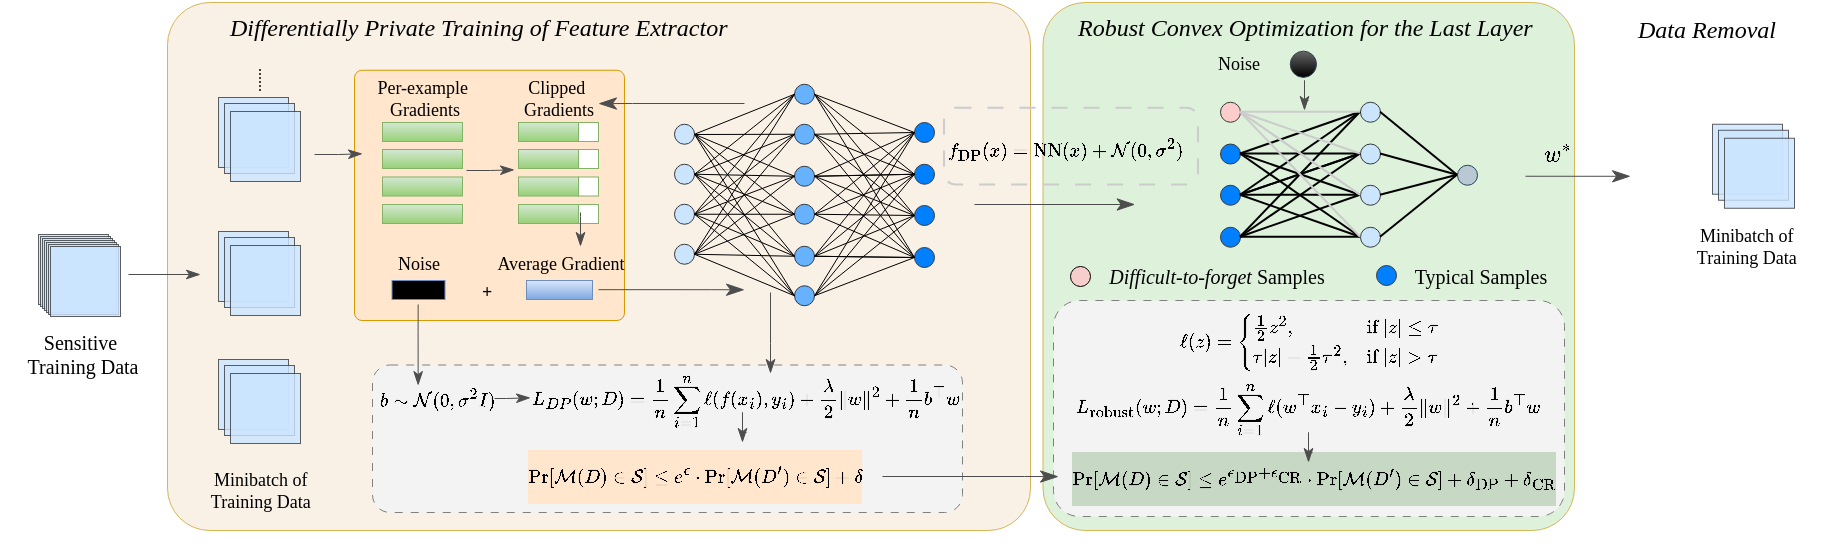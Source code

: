 <mxfile version="26.2.13" pages="2">
  <diagram name="第 1 页" id="GM0dqS-wm8BU5xjBhxpw">
    <mxGraphModel dx="597" dy="1470" grid="1" gridSize="10" guides="1" tooltips="1" connect="1" arrows="1" fold="1" page="1" pageScale="1" pageWidth="827" pageHeight="1169" math="1" shadow="0">
      <root>
        <mxCell id="0" />
        <mxCell id="1" parent="0" />
        <mxCell id="AB1XViqtD4gtvYILM2lC-33" value="" style="rounded=1;whiteSpace=wrap;html=1;arcSize=8;strokeWidth=0.5;fillColor=light-dark(#DDF1DB,#36210A);strokeColor=#d6b656;" vertex="1" parent="1">
          <mxGeometry x="544.25" y="-19" width="265.75" height="264" as="geometry" />
        </mxCell>
        <mxCell id="EaCpPoSZm-s5sCB1NcXg-171" value="" style="rounded=1;whiteSpace=wrap;html=1;arcSize=8;strokeWidth=0.5;fillColor=light-dark(#f9f0e6, #36210a);strokeColor=#d6b656;" vertex="1" parent="1">
          <mxGeometry x="106.5" y="-19" width="431.5" height="264" as="geometry" />
        </mxCell>
        <mxCell id="EaCpPoSZm-s5sCB1NcXg-173" value="" style="rounded=1;whiteSpace=wrap;html=1;arcSize=3;fillColor=#ffe6cc;strokeColor=#d79b00;strokeWidth=0.5;" vertex="1" parent="1">
          <mxGeometry x="200" y="14.88" width="135" height="125.12" as="geometry" />
        </mxCell>
        <mxCell id="EaCpPoSZm-s5sCB1NcXg-205" value="" style="rounded=1;whiteSpace=wrap;html=1;arcSize=12;strokeWidth=0.5;strokeColor=#808080;dashed=1;dashPattern=8 8;fillColor=#F3F3F3;" vertex="1" parent="1">
          <mxGeometry x="209" y="162.25" width="295" height="73.75" as="geometry" />
        </mxCell>
        <mxCell id="EaCpPoSZm-s5sCB1NcXg-2" value="" style="whiteSpace=wrap;html=1;aspect=fixed;strokeWidth=0.5;fillColor=#cce5ff;strokeColor=#36393d;opacity=80;" vertex="1" parent="1">
          <mxGeometry x="42" y="97" width="35" height="35" as="geometry" />
        </mxCell>
        <mxCell id="EaCpPoSZm-s5sCB1NcXg-5" value="" style="whiteSpace=wrap;html=1;aspect=fixed;strokeWidth=0.5;fillColor=#cce5ff;strokeColor=#36393d;opacity=80;" vertex="1" parent="1">
          <mxGeometry x="43" y="98" width="35" height="35" as="geometry" />
        </mxCell>
        <mxCell id="EaCpPoSZm-s5sCB1NcXg-6" value="" style="whiteSpace=wrap;html=1;aspect=fixed;strokeWidth=0.5;fillColor=#cce5ff;strokeColor=#36393d;opacity=80;" vertex="1" parent="1">
          <mxGeometry x="44" y="99" width="35" height="35" as="geometry" />
        </mxCell>
        <mxCell id="EaCpPoSZm-s5sCB1NcXg-7" value="" style="whiteSpace=wrap;html=1;aspect=fixed;strokeWidth=0.5;fillColor=#cce5ff;strokeColor=#36393d;opacity=80;" vertex="1" parent="1">
          <mxGeometry x="45" y="100" width="35" height="35" as="geometry" />
        </mxCell>
        <mxCell id="EaCpPoSZm-s5sCB1NcXg-8" value="" style="whiteSpace=wrap;html=1;aspect=fixed;strokeWidth=0.5;fillColor=#cce5ff;strokeColor=#36393d;opacity=80;" vertex="1" parent="1">
          <mxGeometry x="46" y="101" width="35" height="35" as="geometry" />
        </mxCell>
        <mxCell id="EaCpPoSZm-s5sCB1NcXg-9" value="" style="whiteSpace=wrap;html=1;aspect=fixed;strokeWidth=0.5;fillColor=#cce5ff;strokeColor=#36393d;opacity=80;" vertex="1" parent="1">
          <mxGeometry x="47" y="102" width="35" height="35" as="geometry" />
        </mxCell>
        <mxCell id="EaCpPoSZm-s5sCB1NcXg-10" value="Sensitive&amp;nbsp;&lt;div&gt;Training Data&lt;/div&gt;" style="text;html=1;align=center;verticalAlign=middle;resizable=0;points=[];autosize=1;strokeColor=none;fillColor=none;fontSize=10;fontFamily=Times New Roman;strokeWidth=0.5;" vertex="1" parent="1">
          <mxGeometry x="23.5" y="136.5" width="80" height="40" as="geometry" />
        </mxCell>
        <mxCell id="EaCpPoSZm-s5sCB1NcXg-15" value="Minibatch of&amp;nbsp;&lt;div&gt;Training&amp;nbsp;&lt;span style=&quot;background-color: transparent; color: light-dark(rgb(0, 0, 0), rgb(255, 255, 255));&quot;&gt;Data&amp;nbsp;&lt;/span&gt;&lt;/div&gt;" style="text;html=1;align=center;verticalAlign=middle;resizable=0;points=[];autosize=1;strokeColor=none;fillColor=none;fontSize=9;fontFamily=Times New Roman;" vertex="1" parent="1">
          <mxGeometry x="113.5" y="205" width="80" height="40" as="geometry" />
        </mxCell>
        <mxCell id="EaCpPoSZm-s5sCB1NcXg-16" value="" style="whiteSpace=wrap;html=1;aspect=fixed;strokeWidth=0.5;fillColor=#cce5ff;strokeColor=#36393d;opacity=80;" vertex="1" parent="1">
          <mxGeometry x="132" y="159.5" width="35" height="35" as="geometry" />
        </mxCell>
        <mxCell id="EaCpPoSZm-s5sCB1NcXg-17" value="" style="whiteSpace=wrap;html=1;aspect=fixed;strokeWidth=0.5;fillColor=#cce5ff;strokeColor=#36393d;opacity=80;" vertex="1" parent="1">
          <mxGeometry x="135" y="162.5" width="35" height="35" as="geometry" />
        </mxCell>
        <mxCell id="EaCpPoSZm-s5sCB1NcXg-22" value="" style="rounded=0;whiteSpace=wrap;html=1;strokeWidth=0.5;fillColor=#d5e8d4;strokeColor=#82b366;gradientColor=#97d077;" vertex="1" parent="1">
          <mxGeometry x="214" y="41" width="40" height="9.5" as="geometry" />
        </mxCell>
        <mxCell id="EaCpPoSZm-s5sCB1NcXg-24" value="" style="rounded=0;whiteSpace=wrap;html=1;strokeWidth=0.5;fillColor=#d5e8d4;strokeColor=#82b366;gradientColor=#97d077;" vertex="1" parent="1">
          <mxGeometry x="214" y="54.5" width="40" height="9.5" as="geometry" />
        </mxCell>
        <mxCell id="EaCpPoSZm-s5sCB1NcXg-25" value="" style="rounded=0;whiteSpace=wrap;html=1;strokeWidth=0.5;fillColor=#d5e8d4;strokeColor=#82b366;gradientColor=#97d077;" vertex="1" parent="1">
          <mxGeometry x="214" y="68.25" width="40" height="9.5" as="geometry" />
        </mxCell>
        <mxCell id="EaCpPoSZm-s5sCB1NcXg-26" value="" style="rounded=0;whiteSpace=wrap;html=1;strokeWidth=0.5;fillColor=#d5e8d4;strokeColor=#82b366;gradientColor=#97d077;" vertex="1" parent="1">
          <mxGeometry x="214" y="82" width="40" height="9.5" as="geometry" />
        </mxCell>
        <mxCell id="EaCpPoSZm-s5sCB1NcXg-27" value="Per-example&amp;nbsp;&lt;div&gt;Gradients&lt;/div&gt;" style="text;html=1;align=center;verticalAlign=middle;resizable=0;points=[];autosize=1;strokeColor=none;fillColor=none;fontSize=9;fontFamily=Times New Roman;" vertex="1" parent="1">
          <mxGeometry x="200" y="9" width="70" height="40" as="geometry" />
        </mxCell>
        <mxCell id="EaCpPoSZm-s5sCB1NcXg-28" value="......" style="text;html=1;align=center;verticalAlign=middle;resizable=0;points=[];autosize=1;strokeColor=none;fillColor=none;fontSize=8;fontFamily=Times New Roman;rotation=90;" vertex="1" parent="1">
          <mxGeometry x="136" y="9.5" width="40" height="20" as="geometry" />
        </mxCell>
        <mxCell id="EaCpPoSZm-s5sCB1NcXg-30" value="" style="rounded=0;whiteSpace=wrap;html=1;strokeWidth=0.5;fillColor=#d5e8d4;strokeColor=#82b366;gradientColor=#97d077;" vertex="1" parent="1">
          <mxGeometry x="282" y="41" width="30" height="9.5" as="geometry" />
        </mxCell>
        <mxCell id="EaCpPoSZm-s5sCB1NcXg-31" value="" style="rounded=0;whiteSpace=wrap;html=1;strokeWidth=0.5;strokeColor=light-dark(#82b366, #ededed);" vertex="1" parent="1">
          <mxGeometry x="312" y="41" width="10" height="9.5" as="geometry" />
        </mxCell>
        <mxCell id="EaCpPoSZm-s5sCB1NcXg-32" value="" style="rounded=0;whiteSpace=wrap;html=1;strokeWidth=0.5;fillColor=#d5e8d4;strokeColor=#82b366;gradientColor=#97d077;" vertex="1" parent="1">
          <mxGeometry x="282" y="54.5" width="30" height="9.5" as="geometry" />
        </mxCell>
        <mxCell id="EaCpPoSZm-s5sCB1NcXg-33" value="" style="rounded=0;whiteSpace=wrap;html=1;strokeWidth=0.5;strokeColor=light-dark(#82b366, #ededed);" vertex="1" parent="1">
          <mxGeometry x="312" y="54.5" width="10" height="9.5" as="geometry" />
        </mxCell>
        <mxCell id="EaCpPoSZm-s5sCB1NcXg-34" value="" style="rounded=0;whiteSpace=wrap;html=1;strokeWidth=0.5;fillColor=#d5e8d4;strokeColor=#82b366;gradientColor=#97d077;" vertex="1" parent="1">
          <mxGeometry x="282" y="68.25" width="30" height="9.5" as="geometry" />
        </mxCell>
        <mxCell id="EaCpPoSZm-s5sCB1NcXg-35" value="" style="rounded=0;whiteSpace=wrap;html=1;strokeWidth=0.5;strokeColor=light-dark(#82b366, #ededed);" vertex="1" parent="1">
          <mxGeometry x="312" y="68.25" width="10" height="9.5" as="geometry" />
        </mxCell>
        <mxCell id="EaCpPoSZm-s5sCB1NcXg-36" value="" style="rounded=0;whiteSpace=wrap;html=1;strokeWidth=0.5;fillColor=#d5e8d4;strokeColor=#82b366;gradientColor=#97d077;" vertex="1" parent="1">
          <mxGeometry x="282" y="82" width="30" height="9.5" as="geometry" />
        </mxCell>
        <mxCell id="EaCpPoSZm-s5sCB1NcXg-37" value="" style="rounded=0;whiteSpace=wrap;html=1;strokeWidth=0.5;strokeColor=light-dark(#82b366, #ededed);" vertex="1" parent="1">
          <mxGeometry x="312" y="82" width="10" height="9.5" as="geometry" />
        </mxCell>
        <mxCell id="EaCpPoSZm-s5sCB1NcXg-38" value="Clipped&amp;nbsp;&lt;div&gt;Gradients&lt;/div&gt;" style="text;html=1;align=center;verticalAlign=middle;resizable=0;points=[];autosize=1;strokeColor=none;fillColor=none;fontSize=9;fontFamily=Times New Roman;" vertex="1" parent="1">
          <mxGeometry x="272" y="9" width="60" height="40" as="geometry" />
        </mxCell>
        <mxCell id="EaCpPoSZm-s5sCB1NcXg-39" value="" style="rounded=0;whiteSpace=wrap;html=1;strokeWidth=0.5;fillColor=#dae8fc;strokeColor=#6c8ebf;gradientColor=#7ea6e0;" vertex="1" parent="1">
          <mxGeometry x="286" y="120" width="33" height="9.5" as="geometry" />
        </mxCell>
        <mxCell id="EaCpPoSZm-s5sCB1NcXg-40" value="Average&amp;nbsp;&lt;span style=&quot;background-color: transparent; color: light-dark(rgb(0, 0, 0), rgb(255, 255, 255));&quot;&gt;Gradient&lt;/span&gt;" style="text;html=1;align=center;verticalAlign=middle;resizable=0;points=[];autosize=1;strokeColor=none;fillColor=none;fontSize=9;fontFamily=Times New Roman;" vertex="1" parent="1">
          <mxGeometry x="257.5" y="102" width="90" height="20" as="geometry" />
        </mxCell>
        <mxCell id="EaCpPoSZm-s5sCB1NcXg-49" value="" style="ellipse;whiteSpace=wrap;html=1;aspect=fixed;fillColor=#66B2FF;strokeColor=#36393d;strokeWidth=0.5;" vertex="1" parent="1">
          <mxGeometry x="420" y="81.88" width="10" height="10" as="geometry" />
        </mxCell>
        <mxCell id="EaCpPoSZm-s5sCB1NcXg-53" value="" style="ellipse;whiteSpace=wrap;html=1;aspect=fixed;fillColor=#66B2FF;strokeColor=#36393d;strokeWidth=0.5;" vertex="1" parent="1">
          <mxGeometry x="420" y="62.88" width="10" height="10" as="geometry" />
        </mxCell>
        <mxCell id="EaCpPoSZm-s5sCB1NcXg-54" value="" style="ellipse;whiteSpace=wrap;html=1;aspect=fixed;fillColor=#66B2FF;strokeColor=#36393d;strokeWidth=0.5;" vertex="1" parent="1">
          <mxGeometry x="420" y="41.88" width="10" height="10" as="geometry" />
        </mxCell>
        <mxCell id="EaCpPoSZm-s5sCB1NcXg-55" value="" style="ellipse;whiteSpace=wrap;html=1;aspect=fixed;fillColor=#66B2FF;strokeColor=#36393d;strokeWidth=0.5;" vertex="1" parent="1">
          <mxGeometry x="420" y="21.88" width="10" height="10" as="geometry" />
        </mxCell>
        <mxCell id="EaCpPoSZm-s5sCB1NcXg-56" value="" style="ellipse;whiteSpace=wrap;html=1;aspect=fixed;fillColor=#66B2FF;strokeColor=#36393d;strokeWidth=0.5;" vertex="1" parent="1">
          <mxGeometry x="420" y="102.88" width="10" height="10" as="geometry" />
        </mxCell>
        <mxCell id="EaCpPoSZm-s5sCB1NcXg-64" value="" style="ellipse;whiteSpace=wrap;html=1;aspect=fixed;fillColor=#007FFF;strokeColor=#36393d;strokeWidth=0.5;direction=east;" vertex="1" parent="1">
          <mxGeometry x="480" y="82.5" width="10" height="10" as="geometry" />
        </mxCell>
        <mxCell id="EaCpPoSZm-s5sCB1NcXg-65" value="" style="ellipse;whiteSpace=wrap;html=1;aspect=fixed;fillColor=#007FFF;strokeColor=#36393d;strokeWidth=0.5;direction=east;" vertex="1" parent="1">
          <mxGeometry x="480" y="61.88" width="10" height="10" as="geometry" />
        </mxCell>
        <mxCell id="EaCpPoSZm-s5sCB1NcXg-66" value="" style="ellipse;whiteSpace=wrap;html=1;aspect=fixed;fillColor=#007FFF;strokeColor=#36393d;strokeWidth=0.5;direction=east;" vertex="1" parent="1">
          <mxGeometry x="480" y="41.0" width="10" height="10" as="geometry" />
        </mxCell>
        <mxCell id="EaCpPoSZm-s5sCB1NcXg-68" value="" style="ellipse;whiteSpace=wrap;html=1;aspect=fixed;fillColor=#007FFF;strokeColor=#36393d;strokeWidth=0.5;direction=east;" vertex="1" parent="1">
          <mxGeometry x="480" y="103.5" width="10" height="10" as="geometry" />
        </mxCell>
        <mxCell id="EaCpPoSZm-s5sCB1NcXg-70" value="" style="rounded=0;whiteSpace=wrap;html=1;strokeWidth=0.5;fillColor=light-dark(#000000,#1D293B);strokeColor=#6c8ebf;gradientColor=#7ea6e0;" vertex="1" parent="1">
          <mxGeometry x="218.75" y="120" width="26.5" height="9.5" as="geometry" />
        </mxCell>
        <mxCell id="EaCpPoSZm-s5sCB1NcXg-72" value="" style="ellipse;whiteSpace=wrap;html=1;aspect=fixed;fillColor=#66B2FF;strokeColor=#36393d;strokeWidth=0.5;" vertex="1" parent="1">
          <mxGeometry x="420" y="122.63" width="10" height="10" as="geometry" />
        </mxCell>
        <mxCell id="EaCpPoSZm-s5sCB1NcXg-74" value="" style="ellipse;whiteSpace=wrap;html=1;aspect=fixed;fillColor=#cce5ff;strokeColor=#36393d;strokeWidth=0.5;" vertex="1" parent="1">
          <mxGeometry x="360" y="81.88" width="10" height="10" as="geometry" />
        </mxCell>
        <mxCell id="EaCpPoSZm-s5sCB1NcXg-75" value="" style="ellipse;whiteSpace=wrap;html=1;aspect=fixed;fillColor=#cce5ff;strokeColor=#36393d;strokeWidth=0.5;" vertex="1" parent="1">
          <mxGeometry x="360" y="61.88" width="10" height="10" as="geometry" />
        </mxCell>
        <mxCell id="EaCpPoSZm-s5sCB1NcXg-84" style="rounded=0;orthogonalLoop=1;jettySize=auto;html=1;exitX=1;exitY=0.5;exitDx=0;exitDy=0;entryX=0;entryY=0.5;entryDx=0;entryDy=0;strokeColor=default;endArrow=none;startFill=0;strokeWidth=0.5;" edge="1" parent="1" source="EaCpPoSZm-s5sCB1NcXg-76" target="EaCpPoSZm-s5sCB1NcXg-55">
          <mxGeometry relative="1" as="geometry">
            <mxPoint x="407.75" y="56.002" as="targetPoint" />
          </mxGeometry>
        </mxCell>
        <mxCell id="EaCpPoSZm-s5sCB1NcXg-76" value="" style="ellipse;whiteSpace=wrap;html=1;aspect=fixed;fillColor=#cce5ff;strokeColor=#36393d;strokeWidth=0.5;" vertex="1" parent="1">
          <mxGeometry x="360" y="41.88" width="10" height="10" as="geometry" />
        </mxCell>
        <mxCell id="EaCpPoSZm-s5sCB1NcXg-78" value="" style="ellipse;whiteSpace=wrap;html=1;aspect=fixed;fillColor=#cce5ff;strokeColor=#36393d;strokeWidth=0.5;" vertex="1" parent="1">
          <mxGeometry x="360" y="101.88" width="10" height="10" as="geometry" />
        </mxCell>
        <mxCell id="EaCpPoSZm-s5sCB1NcXg-85" value="Noise" style="text;html=1;align=center;verticalAlign=middle;resizable=0;points=[];autosize=1;strokeColor=none;fillColor=none;fontSize=9;fontFamily=Times New Roman;" vertex="1" parent="1">
          <mxGeometry x="212" y="102" width="40" height="20" as="geometry" />
        </mxCell>
        <mxCell id="EaCpPoSZm-s5sCB1NcXg-86" style="rounded=0;orthogonalLoop=1;jettySize=auto;html=1;exitX=1;exitY=0.5;exitDx=0;exitDy=0;entryX=0;entryY=0.5;entryDx=0;entryDy=0;strokeColor=default;endArrow=none;startFill=0;strokeWidth=0.5;" edge="1" parent="1" source="EaCpPoSZm-s5sCB1NcXg-75" target="EaCpPoSZm-s5sCB1NcXg-55">
          <mxGeometry relative="1" as="geometry">
            <mxPoint x="418.75" y="57.88" as="targetPoint" />
            <mxPoint x="378.75" y="67.88" as="sourcePoint" />
          </mxGeometry>
        </mxCell>
        <mxCell id="EaCpPoSZm-s5sCB1NcXg-87" style="rounded=0;orthogonalLoop=1;jettySize=auto;html=1;exitX=1;exitY=0.5;exitDx=0;exitDy=0;entryX=0;entryY=0.5;entryDx=0;entryDy=0;strokeColor=default;endArrow=none;startFill=0;strokeWidth=0.5;" edge="1" parent="1" source="EaCpPoSZm-s5sCB1NcXg-74" target="EaCpPoSZm-s5sCB1NcXg-55">
          <mxGeometry relative="1" as="geometry">
            <mxPoint x="418.75" y="57.88" as="targetPoint" />
            <mxPoint x="378.75" y="77.88" as="sourcePoint" />
          </mxGeometry>
        </mxCell>
        <mxCell id="EaCpPoSZm-s5sCB1NcXg-88" style="rounded=0;orthogonalLoop=1;jettySize=auto;html=1;exitX=1;exitY=0.5;exitDx=0;exitDy=0;entryX=0;entryY=0.5;entryDx=0;entryDy=0;strokeColor=default;endArrow=none;startFill=0;strokeWidth=0.5;" edge="1" parent="1" source="EaCpPoSZm-s5sCB1NcXg-78" target="EaCpPoSZm-s5sCB1NcXg-55">
          <mxGeometry relative="1" as="geometry">
            <mxPoint x="418.75" y="57.88" as="targetPoint" />
            <mxPoint x="378.75" y="87.88" as="sourcePoint" />
          </mxGeometry>
        </mxCell>
        <mxCell id="EaCpPoSZm-s5sCB1NcXg-90" style="rounded=0;orthogonalLoop=1;jettySize=auto;html=1;entryX=0;entryY=0.5;entryDx=0;entryDy=0;strokeColor=default;endArrow=none;startFill=0;strokeWidth=0.5;exitX=1;exitY=0.5;exitDx=0;exitDy=0;" edge="1" parent="1" source="EaCpPoSZm-s5sCB1NcXg-75" target="EaCpPoSZm-s5sCB1NcXg-54">
          <mxGeometry relative="1" as="geometry">
            <mxPoint x="431.25" y="68.07" as="targetPoint" />
            <mxPoint x="370.25" y="68.07" as="sourcePoint" />
          </mxGeometry>
        </mxCell>
        <mxCell id="EaCpPoSZm-s5sCB1NcXg-91" style="rounded=0;orthogonalLoop=1;jettySize=auto;html=1;entryX=0;entryY=0.5;entryDx=0;entryDy=0;strokeColor=default;endArrow=none;startFill=0;strokeWidth=0.5;exitX=1;exitY=0.5;exitDx=0;exitDy=0;" edge="1" parent="1" source="EaCpPoSZm-s5sCB1NcXg-74" target="EaCpPoSZm-s5sCB1NcXg-53">
          <mxGeometry relative="1" as="geometry">
            <mxPoint x="438.75" y="77.88" as="targetPoint" />
            <mxPoint x="377.75" y="83.88" as="sourcePoint" />
          </mxGeometry>
        </mxCell>
        <mxCell id="EaCpPoSZm-s5sCB1NcXg-92" style="rounded=0;orthogonalLoop=1;jettySize=auto;html=1;strokeColor=default;endArrow=none;startFill=0;strokeWidth=0.5;exitX=1;exitY=0.5;exitDx=0;exitDy=0;entryX=0;entryY=0.5;entryDx=0;entryDy=0;" edge="1" parent="1" source="EaCpPoSZm-s5sCB1NcXg-74" target="EaCpPoSZm-s5sCB1NcXg-54">
          <mxGeometry relative="1" as="geometry">
            <mxPoint x="407.75" y="63.88" as="targetPoint" />
            <mxPoint x="368.75" y="77.88" as="sourcePoint" />
          </mxGeometry>
        </mxCell>
        <mxCell id="EaCpPoSZm-s5sCB1NcXg-93" style="rounded=0;orthogonalLoop=1;jettySize=auto;html=1;entryX=0;entryY=0.5;entryDx=0;entryDy=0;strokeColor=default;endArrow=none;startFill=0;strokeWidth=0.5;exitX=1;exitY=0.5;exitDx=0;exitDy=0;" edge="1" parent="1" source="EaCpPoSZm-s5sCB1NcXg-78" target="EaCpPoSZm-s5sCB1NcXg-54">
          <mxGeometry relative="1" as="geometry">
            <mxPoint x="418.75" y="77.88" as="targetPoint" />
            <mxPoint x="378.75" y="87.88" as="sourcePoint" />
          </mxGeometry>
        </mxCell>
        <mxCell id="EaCpPoSZm-s5sCB1NcXg-94" style="rounded=0;orthogonalLoop=1;jettySize=auto;html=1;entryX=0;entryY=0.5;entryDx=0;entryDy=0;strokeColor=default;endArrow=none;startFill=0;strokeWidth=0.5;exitX=1;exitY=0.5;exitDx=0;exitDy=0;" edge="1" parent="1" source="EaCpPoSZm-s5sCB1NcXg-78" target="EaCpPoSZm-s5sCB1NcXg-53">
          <mxGeometry relative="1" as="geometry">
            <mxPoint x="428.75" y="87.88" as="targetPoint" />
            <mxPoint x="388.75" y="97.88" as="sourcePoint" />
          </mxGeometry>
        </mxCell>
        <mxCell id="EaCpPoSZm-s5sCB1NcXg-95" style="rounded=0;orthogonalLoop=1;jettySize=auto;html=1;entryX=1;entryY=0.5;entryDx=0;entryDy=0;strokeColor=default;endArrow=none;startFill=0;strokeWidth=0.5;exitX=0;exitY=0.5;exitDx=0;exitDy=0;" edge="1" parent="1" source="EaCpPoSZm-s5sCB1NcXg-53" target="EaCpPoSZm-s5sCB1NcXg-75">
          <mxGeometry relative="1" as="geometry">
            <mxPoint x="438.75" y="97.88" as="targetPoint" />
            <mxPoint x="398.75" y="107.88" as="sourcePoint" />
          </mxGeometry>
        </mxCell>
        <mxCell id="EaCpPoSZm-s5sCB1NcXg-96" style="rounded=0;orthogonalLoop=1;jettySize=auto;html=1;entryX=0;entryY=0.5;entryDx=0;entryDy=0;strokeColor=default;endArrow=none;startFill=0;strokeWidth=0.5;exitX=1;exitY=0.5;exitDx=0;exitDy=0;" edge="1" parent="1" source="EaCpPoSZm-s5sCB1NcXg-76" target="EaCpPoSZm-s5sCB1NcXg-53">
          <mxGeometry relative="1" as="geometry">
            <mxPoint x="448.75" y="107.88" as="targetPoint" />
            <mxPoint x="408.75" y="117.88" as="sourcePoint" />
          </mxGeometry>
        </mxCell>
        <mxCell id="EaCpPoSZm-s5sCB1NcXg-97" style="rounded=0;orthogonalLoop=1;jettySize=auto;html=1;entryX=0;entryY=0.5;entryDx=0;entryDy=0;strokeColor=default;endArrow=none;startFill=0;strokeWidth=0.5;exitX=1;exitY=0.5;exitDx=0;exitDy=0;" edge="1" parent="1" source="EaCpPoSZm-s5sCB1NcXg-78" target="EaCpPoSZm-s5sCB1NcXg-49">
          <mxGeometry relative="1" as="geometry">
            <mxPoint x="458.75" y="117.88" as="targetPoint" />
            <mxPoint x="418.75" y="127.88" as="sourcePoint" />
          </mxGeometry>
        </mxCell>
        <mxCell id="EaCpPoSZm-s5sCB1NcXg-98" style="rounded=0;orthogonalLoop=1;jettySize=auto;html=1;entryX=0;entryY=0.5;entryDx=0;entryDy=0;strokeColor=default;endArrow=none;startFill=0;strokeWidth=0.5;exitX=1;exitY=0.5;exitDx=0;exitDy=0;" edge="1" parent="1" source="EaCpPoSZm-s5sCB1NcXg-74" target="EaCpPoSZm-s5sCB1NcXg-49">
          <mxGeometry relative="1" as="geometry">
            <mxPoint x="468.75" y="127.88" as="targetPoint" />
            <mxPoint x="428.75" y="137.88" as="sourcePoint" />
          </mxGeometry>
        </mxCell>
        <mxCell id="EaCpPoSZm-s5sCB1NcXg-99" style="rounded=0;orthogonalLoop=1;jettySize=auto;html=1;strokeColor=default;endArrow=none;startFill=0;strokeWidth=0.5;exitX=1;exitY=0.5;exitDx=0;exitDy=0;entryX=0;entryY=0.5;entryDx=0;entryDy=0;" edge="1" parent="1" source="EaCpPoSZm-s5sCB1NcXg-75" target="EaCpPoSZm-s5sCB1NcXg-49">
          <mxGeometry relative="1" as="geometry">
            <mxPoint x="407.75" y="83.88" as="targetPoint" />
            <mxPoint x="362" y="101.38" as="sourcePoint" />
          </mxGeometry>
        </mxCell>
        <mxCell id="EaCpPoSZm-s5sCB1NcXg-100" style="rounded=0;orthogonalLoop=1;jettySize=auto;html=1;entryX=0;entryY=0.5;entryDx=0;entryDy=0;strokeColor=default;endArrow=none;startFill=0;strokeWidth=0.5;exitX=1;exitY=0.5;exitDx=0;exitDy=0;" edge="1" parent="1" source="EaCpPoSZm-s5sCB1NcXg-76" target="EaCpPoSZm-s5sCB1NcXg-49">
          <mxGeometry relative="1" as="geometry">
            <mxPoint x="418.75" y="87.88" as="targetPoint" />
            <mxPoint x="378.75" y="87.88" as="sourcePoint" />
          </mxGeometry>
        </mxCell>
        <mxCell id="EaCpPoSZm-s5sCB1NcXg-101" style="rounded=0;orthogonalLoop=1;jettySize=auto;html=1;entryX=0;entryY=0.5;entryDx=0;entryDy=0;strokeColor=default;endArrow=none;startFill=0;strokeWidth=0.5;exitX=1;exitY=0.5;exitDx=0;exitDy=0;" edge="1" parent="1" source="EaCpPoSZm-s5sCB1NcXg-78" target="EaCpPoSZm-s5sCB1NcXg-56">
          <mxGeometry relative="1" as="geometry">
            <mxPoint x="418.75" y="87.88" as="targetPoint" />
            <mxPoint x="378.75" y="97.88" as="sourcePoint" />
          </mxGeometry>
        </mxCell>
        <mxCell id="EaCpPoSZm-s5sCB1NcXg-102" style="rounded=0;orthogonalLoop=1;jettySize=auto;html=1;entryX=0;entryY=0.5;entryDx=0;entryDy=0;strokeColor=default;endArrow=none;startFill=0;strokeWidth=0.5;exitX=1;exitY=0.5;exitDx=0;exitDy=0;" edge="1" parent="1" source="EaCpPoSZm-s5sCB1NcXg-74" target="EaCpPoSZm-s5sCB1NcXg-56">
          <mxGeometry relative="1" as="geometry">
            <mxPoint x="428.75" y="97.88" as="targetPoint" />
            <mxPoint x="367.75" y="83.88" as="sourcePoint" />
          </mxGeometry>
        </mxCell>
        <mxCell id="EaCpPoSZm-s5sCB1NcXg-103" style="rounded=0;orthogonalLoop=1;jettySize=auto;html=1;entryX=0;entryY=0.5;entryDx=0;entryDy=0;strokeColor=default;endArrow=none;startFill=0;strokeWidth=0.5;exitX=1;exitY=0.5;exitDx=0;exitDy=0;" edge="1" parent="1" source="EaCpPoSZm-s5sCB1NcXg-75" target="EaCpPoSZm-s5sCB1NcXg-56">
          <mxGeometry relative="1" as="geometry">
            <mxPoint x="418.75" y="97.88" as="targetPoint" />
            <mxPoint x="378.75" y="87.88" as="sourcePoint" />
          </mxGeometry>
        </mxCell>
        <mxCell id="EaCpPoSZm-s5sCB1NcXg-104" style="rounded=0;orthogonalLoop=1;jettySize=auto;html=1;entryX=0;entryY=0.5;entryDx=0;entryDy=0;strokeColor=default;endArrow=none;startFill=0;strokeWidth=0.5;exitX=1;exitY=0.5;exitDx=0;exitDy=0;" edge="1" parent="1" source="EaCpPoSZm-s5sCB1NcXg-76" target="EaCpPoSZm-s5sCB1NcXg-56">
          <mxGeometry relative="1" as="geometry">
            <mxPoint x="418.75" y="97.88" as="targetPoint" />
            <mxPoint x="378.75" y="77.88" as="sourcePoint" />
          </mxGeometry>
        </mxCell>
        <mxCell id="EaCpPoSZm-s5sCB1NcXg-105" style="rounded=0;orthogonalLoop=1;jettySize=auto;html=1;entryX=0;entryY=0.5;entryDx=0;entryDy=0;strokeColor=default;endArrow=none;startFill=0;strokeWidth=0.5;exitX=1;exitY=0.5;exitDx=0;exitDy=0;" edge="1" parent="1" source="EaCpPoSZm-s5sCB1NcXg-78" target="EaCpPoSZm-s5sCB1NcXg-72">
          <mxGeometry relative="1" as="geometry">
            <mxPoint x="418.75" y="97.88" as="targetPoint" />
            <mxPoint x="378.75" y="67.88" as="sourcePoint" />
          </mxGeometry>
        </mxCell>
        <mxCell id="EaCpPoSZm-s5sCB1NcXg-106" style="rounded=0;orthogonalLoop=1;jettySize=auto;html=1;entryX=0;entryY=0.5;entryDx=0;entryDy=0;strokeColor=default;endArrow=none;startFill=0;strokeWidth=0.5;exitX=1;exitY=0.5;exitDx=0;exitDy=0;" edge="1" parent="1" source="EaCpPoSZm-s5sCB1NcXg-74" target="EaCpPoSZm-s5sCB1NcXg-72">
          <mxGeometry relative="1" as="geometry">
            <mxPoint x="418.75" y="107.88" as="targetPoint" />
            <mxPoint x="378.75" y="97.88" as="sourcePoint" />
          </mxGeometry>
        </mxCell>
        <mxCell id="EaCpPoSZm-s5sCB1NcXg-107" style="rounded=0;orthogonalLoop=1;jettySize=auto;html=1;entryX=0;entryY=0.5;entryDx=0;entryDy=0;strokeColor=default;endArrow=none;startFill=0;strokeWidth=0.5;exitX=1;exitY=0.5;exitDx=0;exitDy=0;" edge="1" parent="1" source="EaCpPoSZm-s5sCB1NcXg-75" target="EaCpPoSZm-s5sCB1NcXg-72">
          <mxGeometry relative="1" as="geometry">
            <mxPoint x="418.75" y="107.88" as="targetPoint" />
            <mxPoint x="378.75" y="87.88" as="sourcePoint" />
          </mxGeometry>
        </mxCell>
        <mxCell id="EaCpPoSZm-s5sCB1NcXg-108" style="rounded=0;orthogonalLoop=1;jettySize=auto;html=1;entryX=0;entryY=0.5;entryDx=0;entryDy=0;strokeColor=default;endArrow=none;startFill=0;strokeWidth=0.5;exitX=1;exitY=0.5;exitDx=0;exitDy=0;" edge="1" parent="1" source="EaCpPoSZm-s5sCB1NcXg-76" target="EaCpPoSZm-s5sCB1NcXg-72">
          <mxGeometry relative="1" as="geometry">
            <mxPoint x="418.75" y="107.88" as="targetPoint" />
            <mxPoint x="378.75" y="77.88" as="sourcePoint" />
          </mxGeometry>
        </mxCell>
        <mxCell id="EaCpPoSZm-s5sCB1NcXg-137" style="rounded=0;orthogonalLoop=1;jettySize=auto;html=1;exitX=0;exitY=0.5;exitDx=0;exitDy=0;entryX=1;entryY=0.5;entryDx=0;entryDy=0;strokeColor=default;endArrow=none;startFill=0;strokeWidth=0.5;" edge="1" parent="1" source="EaCpPoSZm-s5sCB1NcXg-66" target="EaCpPoSZm-s5sCB1NcXg-55">
          <mxGeometry relative="1" as="geometry">
            <mxPoint x="418.75" y="57.88" as="targetPoint" />
            <mxPoint x="378.75" y="67.88" as="sourcePoint" />
          </mxGeometry>
        </mxCell>
        <mxCell id="EaCpPoSZm-s5sCB1NcXg-138" style="rounded=0;orthogonalLoop=1;jettySize=auto;html=1;exitX=0;exitY=0.5;exitDx=0;exitDy=0;entryX=1;entryY=0.5;entryDx=0;entryDy=0;strokeColor=default;endArrow=none;startFill=0;strokeWidth=0.5;" edge="1" parent="1" source="EaCpPoSZm-s5sCB1NcXg-65" target="EaCpPoSZm-s5sCB1NcXg-55">
          <mxGeometry relative="1" as="geometry">
            <mxPoint x="425.75" y="57.88" as="targetPoint" />
            <mxPoint x="464.75" y="67.88" as="sourcePoint" />
          </mxGeometry>
        </mxCell>
        <mxCell id="EaCpPoSZm-s5sCB1NcXg-139" style="edgeStyle=none;rounded=0;orthogonalLoop=1;jettySize=auto;html=1;entryX=0;entryY=0.5;entryDx=0;entryDy=0;" edge="1" parent="1" source="EaCpPoSZm-s5sCB1NcXg-65" target="EaCpPoSZm-s5sCB1NcXg-65">
          <mxGeometry relative="1" as="geometry" />
        </mxCell>
        <mxCell id="EaCpPoSZm-s5sCB1NcXg-140" style="rounded=0;orthogonalLoop=1;jettySize=auto;html=1;exitX=0;exitY=0.5;exitDx=0;exitDy=0;entryX=1;entryY=0.5;entryDx=0;entryDy=0;strokeColor=default;endArrow=none;startFill=0;strokeWidth=0.5;" edge="1" parent="1" source="EaCpPoSZm-s5sCB1NcXg-64" target="EaCpPoSZm-s5sCB1NcXg-55">
          <mxGeometry relative="1" as="geometry">
            <mxPoint x="425.75" y="57.88" as="targetPoint" />
            <mxPoint x="464.75" y="77.88" as="sourcePoint" />
          </mxGeometry>
        </mxCell>
        <mxCell id="EaCpPoSZm-s5sCB1NcXg-141" style="rounded=0;orthogonalLoop=1;jettySize=auto;html=1;exitX=0;exitY=0.5;exitDx=0;exitDy=0;entryX=1;entryY=0.5;entryDx=0;entryDy=0;strokeColor=default;endArrow=none;startFill=0;strokeWidth=0.5;" edge="1" parent="1" source="EaCpPoSZm-s5sCB1NcXg-64" target="EaCpPoSZm-s5sCB1NcXg-54">
          <mxGeometry relative="1" as="geometry">
            <mxPoint x="425.75" y="57.88" as="targetPoint" />
            <mxPoint x="464.75" y="87.88" as="sourcePoint" />
          </mxGeometry>
        </mxCell>
        <mxCell id="EaCpPoSZm-s5sCB1NcXg-142" style="rounded=0;orthogonalLoop=1;jettySize=auto;html=1;exitX=0;exitY=0.5;exitDx=0;exitDy=0;entryX=1;entryY=0.5;entryDx=0;entryDy=0;strokeColor=default;endArrow=none;startFill=0;strokeWidth=0.5;" edge="1" parent="1" source="EaCpPoSZm-s5sCB1NcXg-68" target="EaCpPoSZm-s5sCB1NcXg-55">
          <mxGeometry relative="1" as="geometry">
            <mxPoint x="425.75" y="67.88" as="targetPoint" />
            <mxPoint x="464.75" y="87.88" as="sourcePoint" />
          </mxGeometry>
        </mxCell>
        <mxCell id="EaCpPoSZm-s5sCB1NcXg-143" style="rounded=0;orthogonalLoop=1;jettySize=auto;html=1;exitX=0;exitY=0.5;exitDx=0;exitDy=0;entryX=1;entryY=0.5;entryDx=0;entryDy=0;strokeColor=default;endArrow=none;startFill=0;strokeWidth=0.5;" edge="1" parent="1" source="EaCpPoSZm-s5sCB1NcXg-66" target="EaCpPoSZm-s5sCB1NcXg-54">
          <mxGeometry relative="1" as="geometry">
            <mxPoint x="425.75" y="67.88" as="targetPoint" />
            <mxPoint x="464.75" y="87.88" as="sourcePoint" />
          </mxGeometry>
        </mxCell>
        <mxCell id="EaCpPoSZm-s5sCB1NcXg-144" style="rounded=0;orthogonalLoop=1;jettySize=auto;html=1;exitX=0;exitY=0.5;exitDx=0;exitDy=0;entryX=1;entryY=0.5;entryDx=0;entryDy=0;strokeColor=default;endArrow=none;startFill=0;strokeWidth=0.5;" edge="1" parent="1" source="EaCpPoSZm-s5sCB1NcXg-65" target="EaCpPoSZm-s5sCB1NcXg-54">
          <mxGeometry relative="1" as="geometry">
            <mxPoint x="435.75" y="77.88" as="targetPoint" />
            <mxPoint x="474.75" y="97.88" as="sourcePoint" />
          </mxGeometry>
        </mxCell>
        <mxCell id="EaCpPoSZm-s5sCB1NcXg-145" style="rounded=0;orthogonalLoop=1;jettySize=auto;html=1;exitX=0;exitY=0.5;exitDx=0;exitDy=0;entryX=1;entryY=0.5;entryDx=0;entryDy=0;strokeColor=default;endArrow=none;startFill=0;strokeWidth=0.5;" edge="1" parent="1" source="EaCpPoSZm-s5sCB1NcXg-68" target="EaCpPoSZm-s5sCB1NcXg-54">
          <mxGeometry relative="1" as="geometry">
            <mxPoint x="445.75" y="87.88" as="targetPoint" />
            <mxPoint x="484.75" y="107.88" as="sourcePoint" />
          </mxGeometry>
        </mxCell>
        <mxCell id="EaCpPoSZm-s5sCB1NcXg-146" style="rounded=0;orthogonalLoop=1;jettySize=auto;html=1;exitX=0;exitY=0.5;exitDx=0;exitDy=0;entryX=1;entryY=0.5;entryDx=0;entryDy=0;strokeColor=default;endArrow=none;startFill=0;strokeWidth=0.5;" edge="1" parent="1" source="EaCpPoSZm-s5sCB1NcXg-66" target="EaCpPoSZm-s5sCB1NcXg-53">
          <mxGeometry relative="1" as="geometry">
            <mxPoint x="425.75" y="67.88" as="targetPoint" />
            <mxPoint x="464.75" y="87.88" as="sourcePoint" />
          </mxGeometry>
        </mxCell>
        <mxCell id="EaCpPoSZm-s5sCB1NcXg-147" style="rounded=0;orthogonalLoop=1;jettySize=auto;html=1;exitX=0;exitY=0.5;exitDx=0;exitDy=0;entryX=1;entryY=0.5;entryDx=0;entryDy=0;strokeColor=default;endArrow=none;startFill=0;strokeWidth=0.5;" edge="1" parent="1" source="EaCpPoSZm-s5sCB1NcXg-65" target="EaCpPoSZm-s5sCB1NcXg-53">
          <mxGeometry relative="1" as="geometry">
            <mxPoint x="435.75" y="77.88" as="targetPoint" />
            <mxPoint x="474.75" y="97.88" as="sourcePoint" />
          </mxGeometry>
        </mxCell>
        <mxCell id="EaCpPoSZm-s5sCB1NcXg-148" style="rounded=0;orthogonalLoop=1;jettySize=auto;html=1;exitX=0;exitY=0.5;exitDx=0;exitDy=0;entryX=1;entryY=0.5;entryDx=0;entryDy=0;strokeColor=default;endArrow=none;startFill=0;strokeWidth=0.5;" edge="1" parent="1" source="EaCpPoSZm-s5sCB1NcXg-64" target="EaCpPoSZm-s5sCB1NcXg-53">
          <mxGeometry relative="1" as="geometry">
            <mxPoint x="425.75" y="77.88" as="targetPoint" />
            <mxPoint x="464.75" y="77.88" as="sourcePoint" />
          </mxGeometry>
        </mxCell>
        <mxCell id="EaCpPoSZm-s5sCB1NcXg-149" style="rounded=0;orthogonalLoop=1;jettySize=auto;html=1;exitX=0;exitY=0.5;exitDx=0;exitDy=0;entryX=1;entryY=0.5;entryDx=0;entryDy=0;strokeColor=default;endArrow=none;startFill=0;strokeWidth=0.5;" edge="1" parent="1" source="EaCpPoSZm-s5sCB1NcXg-68" target="EaCpPoSZm-s5sCB1NcXg-53">
          <mxGeometry relative="1" as="geometry">
            <mxPoint x="435.75" y="87.88" as="targetPoint" />
            <mxPoint x="474.75" y="87.88" as="sourcePoint" />
          </mxGeometry>
        </mxCell>
        <mxCell id="EaCpPoSZm-s5sCB1NcXg-150" style="rounded=0;orthogonalLoop=1;jettySize=auto;html=1;exitX=0;exitY=0.5;exitDx=0;exitDy=0;entryX=1;entryY=0.5;entryDx=0;entryDy=0;strokeColor=default;endArrow=none;startFill=0;strokeWidth=0.5;" edge="1" parent="1" source="EaCpPoSZm-s5sCB1NcXg-68" target="EaCpPoSZm-s5sCB1NcXg-49">
          <mxGeometry relative="1" as="geometry">
            <mxPoint x="445.75" y="97.88" as="targetPoint" />
            <mxPoint x="484.75" y="97.88" as="sourcePoint" />
          </mxGeometry>
        </mxCell>
        <mxCell id="EaCpPoSZm-s5sCB1NcXg-151" style="rounded=0;orthogonalLoop=1;jettySize=auto;html=1;exitX=0;exitY=0.5;exitDx=0;exitDy=0;entryX=1;entryY=0.5;entryDx=0;entryDy=0;strokeColor=default;endArrow=none;startFill=0;strokeWidth=0.5;" edge="1" parent="1" source="EaCpPoSZm-s5sCB1NcXg-64" target="EaCpPoSZm-s5sCB1NcXg-49">
          <mxGeometry relative="1" as="geometry">
            <mxPoint x="425.75" y="87.88" as="targetPoint" />
            <mxPoint x="464.75" y="97.88" as="sourcePoint" />
          </mxGeometry>
        </mxCell>
        <mxCell id="EaCpPoSZm-s5sCB1NcXg-152" style="rounded=0;orthogonalLoop=1;jettySize=auto;html=1;exitX=0;exitY=0.5;exitDx=0;exitDy=0;entryX=1;entryY=0.5;entryDx=0;entryDy=0;strokeColor=default;endArrow=none;startFill=0;strokeWidth=0.5;" edge="1" parent="1" source="EaCpPoSZm-s5sCB1NcXg-65" target="EaCpPoSZm-s5sCB1NcXg-53">
          <mxGeometry relative="1" as="geometry">
            <mxPoint x="435.75" y="97.88" as="targetPoint" />
            <mxPoint x="474.75" y="107.88" as="sourcePoint" />
          </mxGeometry>
        </mxCell>
        <mxCell id="EaCpPoSZm-s5sCB1NcXg-153" style="rounded=0;orthogonalLoop=1;jettySize=auto;html=1;exitX=0;exitY=0.5;exitDx=0;exitDy=0;strokeColor=default;endArrow=none;startFill=0;strokeWidth=0.5;entryX=1;entryY=0.5;entryDx=0;entryDy=0;" edge="1" parent="1" source="EaCpPoSZm-s5sCB1NcXg-66" target="EaCpPoSZm-s5sCB1NcXg-49">
          <mxGeometry relative="1" as="geometry">
            <mxPoint x="417.75" y="83.88" as="targetPoint" />
            <mxPoint x="464.75" y="67.88" as="sourcePoint" />
          </mxGeometry>
        </mxCell>
        <mxCell id="EaCpPoSZm-s5sCB1NcXg-154" style="rounded=0;orthogonalLoop=1;jettySize=auto;html=1;exitX=0;exitY=0.5;exitDx=0;exitDy=0;entryX=1;entryY=0.5;entryDx=0;entryDy=0;strokeColor=default;endArrow=none;startFill=0;strokeWidth=0.5;" edge="1" parent="1" source="EaCpPoSZm-s5sCB1NcXg-65" target="EaCpPoSZm-s5sCB1NcXg-49">
          <mxGeometry relative="1" as="geometry">
            <mxPoint x="435.75" y="67.88" as="targetPoint" />
            <mxPoint x="474.75" y="77.88" as="sourcePoint" />
          </mxGeometry>
        </mxCell>
        <mxCell id="EaCpPoSZm-s5sCB1NcXg-155" style="rounded=0;orthogonalLoop=1;jettySize=auto;html=1;exitX=0;exitY=0.5;exitDx=0;exitDy=0;entryX=1;entryY=0.5;entryDx=0;entryDy=0;strokeColor=default;endArrow=none;startFill=0;strokeWidth=0.5;" edge="1" parent="1" source="EaCpPoSZm-s5sCB1NcXg-68" target="EaCpPoSZm-s5sCB1NcXg-56">
          <mxGeometry relative="1" as="geometry">
            <mxPoint x="425.75" y="87.88" as="targetPoint" />
            <mxPoint x="464.75" y="97.88" as="sourcePoint" />
          </mxGeometry>
        </mxCell>
        <mxCell id="EaCpPoSZm-s5sCB1NcXg-156" style="rounded=0;orthogonalLoop=1;jettySize=auto;html=1;exitX=0;exitY=0.5;exitDx=0;exitDy=0;entryX=1;entryY=0.5;entryDx=0;entryDy=0;strokeColor=default;endArrow=none;startFill=0;strokeWidth=0.5;" edge="1" parent="1" source="EaCpPoSZm-s5sCB1NcXg-68" target="EaCpPoSZm-s5sCB1NcXg-56">
          <mxGeometry relative="1" as="geometry">
            <mxPoint x="435.75" y="97.88" as="targetPoint" />
            <mxPoint x="474.75" y="107.88" as="sourcePoint" />
          </mxGeometry>
        </mxCell>
        <mxCell id="EaCpPoSZm-s5sCB1NcXg-157" style="rounded=0;orthogonalLoop=1;jettySize=auto;html=1;exitX=0;exitY=0.5;exitDx=0;exitDy=0;entryX=1;entryY=0.5;entryDx=0;entryDy=0;strokeColor=default;endArrow=none;startFill=0;strokeWidth=0.5;" edge="1" parent="1" source="EaCpPoSZm-s5sCB1NcXg-64" target="EaCpPoSZm-s5sCB1NcXg-56">
          <mxGeometry relative="1" as="geometry">
            <mxPoint x="425.75" y="97.88" as="targetPoint" />
            <mxPoint x="464.75" y="97.88" as="sourcePoint" />
          </mxGeometry>
        </mxCell>
        <mxCell id="EaCpPoSZm-s5sCB1NcXg-158" style="rounded=0;orthogonalLoop=1;jettySize=auto;html=1;exitX=0;exitY=0.5;exitDx=0;exitDy=0;entryX=1;entryY=0.5;entryDx=0;entryDy=0;strokeColor=default;endArrow=none;startFill=0;strokeWidth=0.5;" edge="1" parent="1" source="EaCpPoSZm-s5sCB1NcXg-65" target="EaCpPoSZm-s5sCB1NcXg-56">
          <mxGeometry relative="1" as="geometry">
            <mxPoint x="435.75" y="107.88" as="targetPoint" />
            <mxPoint x="474.75" y="107.88" as="sourcePoint" />
          </mxGeometry>
        </mxCell>
        <mxCell id="EaCpPoSZm-s5sCB1NcXg-159" style="rounded=0;orthogonalLoop=1;jettySize=auto;html=1;exitX=0;exitY=0.5;exitDx=0;exitDy=0;entryX=1;entryY=0.5;entryDx=0;entryDy=0;strokeColor=default;endArrow=none;startFill=0;strokeWidth=0.5;" edge="1" parent="1" source="EaCpPoSZm-s5sCB1NcXg-66" target="EaCpPoSZm-s5sCB1NcXg-56">
          <mxGeometry relative="1" as="geometry">
            <mxPoint x="425.75" y="97.88" as="targetPoint" />
            <mxPoint x="464.75" y="77.88" as="sourcePoint" />
          </mxGeometry>
        </mxCell>
        <mxCell id="EaCpPoSZm-s5sCB1NcXg-161" style="rounded=0;orthogonalLoop=1;jettySize=auto;html=1;exitX=0;exitY=0.5;exitDx=0;exitDy=0;entryX=1;entryY=0.5;entryDx=0;entryDy=0;strokeColor=default;endArrow=none;startFill=0;strokeWidth=0.5;" edge="1" parent="1" source="EaCpPoSZm-s5sCB1NcXg-68" target="EaCpPoSZm-s5sCB1NcXg-72">
          <mxGeometry relative="1" as="geometry">
            <mxPoint x="425.75" y="97.88" as="targetPoint" />
            <mxPoint x="464.75" y="97.88" as="sourcePoint" />
          </mxGeometry>
        </mxCell>
        <mxCell id="EaCpPoSZm-s5sCB1NcXg-162" style="rounded=0;orthogonalLoop=1;jettySize=auto;html=1;exitX=0;exitY=0.5;exitDx=0;exitDy=0;entryX=1;entryY=0.5;entryDx=0;entryDy=0;strokeColor=default;endArrow=none;startFill=0;strokeWidth=0.5;" edge="1" parent="1" source="EaCpPoSZm-s5sCB1NcXg-64" target="EaCpPoSZm-s5sCB1NcXg-72">
          <mxGeometry relative="1" as="geometry">
            <mxPoint x="425.75" y="107.88" as="targetPoint" />
            <mxPoint x="464.75" y="97.88" as="sourcePoint" />
          </mxGeometry>
        </mxCell>
        <mxCell id="EaCpPoSZm-s5sCB1NcXg-163" style="rounded=0;orthogonalLoop=1;jettySize=auto;html=1;exitX=0;exitY=0.5;exitDx=0;exitDy=0;entryX=1;entryY=0.5;entryDx=0;entryDy=0;strokeColor=default;endArrow=none;startFill=0;strokeWidth=0.5;" edge="1" parent="1" source="EaCpPoSZm-s5sCB1NcXg-65" target="EaCpPoSZm-s5sCB1NcXg-72">
          <mxGeometry relative="1" as="geometry">
            <mxPoint x="416" y="103.88" as="targetPoint" />
            <mxPoint x="455" y="93.88" as="sourcePoint" />
          </mxGeometry>
        </mxCell>
        <mxCell id="EaCpPoSZm-s5sCB1NcXg-164" style="rounded=0;orthogonalLoop=1;jettySize=auto;html=1;exitX=0;exitY=0.5;exitDx=0;exitDy=0;entryX=1;entryY=0.5;entryDx=0;entryDy=0;strokeColor=default;endArrow=none;startFill=0;strokeWidth=0.5;" edge="1" parent="1" source="EaCpPoSZm-s5sCB1NcXg-66" target="EaCpPoSZm-s5sCB1NcXg-72">
          <mxGeometry relative="1" as="geometry">
            <mxPoint x="425.75" y="107.88" as="targetPoint" />
            <mxPoint x="464.75" y="87.88" as="sourcePoint" />
          </mxGeometry>
        </mxCell>
        <mxCell id="EaCpPoSZm-s5sCB1NcXg-169" value="+" style="text;html=1;align=center;verticalAlign=middle;resizable=0;points=[];autosize=1;strokeColor=none;fillColor=none;fontSize=9;fontFamily=Times New Roman;fontStyle=1" vertex="1" parent="1">
          <mxGeometry x="251.25" y="115.5" width="30" height="20" as="geometry" />
        </mxCell>
        <mxCell id="EaCpPoSZm-s5sCB1NcXg-188" style="edgeStyle=orthogonalEdgeStyle;rounded=0;orthogonalLoop=1;jettySize=auto;html=1;endArrow=classicThin;endFill=1;strokeColor=#4D4D4D;strokeWidth=0.5;" edge="1" parent="1">
          <mxGeometry relative="1" as="geometry">
            <mxPoint x="180" y="57" as="sourcePoint" />
            <mxPoint x="204" y="56.67" as="targetPoint" />
            <Array as="points">
              <mxPoint x="192" y="57" />
            </Array>
          </mxGeometry>
        </mxCell>
        <mxCell id="EaCpPoSZm-s5sCB1NcXg-189" style="edgeStyle=orthogonalEdgeStyle;rounded=0;orthogonalLoop=1;jettySize=auto;html=1;exitX=1;exitY=0.5;exitDx=0;exitDy=0;endArrow=classicThin;endFill=1;strokeColor=#4D4D4D;strokeWidth=0.5;" edge="1" parent="1">
          <mxGeometry relative="1" as="geometry">
            <mxPoint x="87" y="117" as="sourcePoint" />
            <mxPoint x="123" y="117" as="targetPoint" />
            <Array as="points">
              <mxPoint x="120" y="117" />
              <mxPoint x="120" y="117" />
            </Array>
          </mxGeometry>
        </mxCell>
        <mxCell id="EaCpPoSZm-s5sCB1NcXg-191" style="edgeStyle=orthogonalEdgeStyle;rounded=0;orthogonalLoop=1;jettySize=auto;html=1;endArrow=classicThin;endFill=1;strokeColor=#4D4D4D;strokeWidth=0.5;" edge="1" parent="1">
          <mxGeometry relative="1" as="geometry">
            <mxPoint x="256" y="65" as="sourcePoint" />
            <mxPoint x="280" y="64.67" as="targetPoint" />
            <Array as="points">
              <mxPoint x="268" y="65" />
            </Array>
          </mxGeometry>
        </mxCell>
        <mxCell id="EaCpPoSZm-s5sCB1NcXg-192" style="edgeStyle=orthogonalEdgeStyle;rounded=0;orthogonalLoop=1;jettySize=auto;html=1;endArrow=classicThin;endFill=1;strokeColor=#4D4D4D;entryX=0.418;entryY=0.813;entryDx=0;entryDy=0;entryPerimeter=0;strokeWidth=0.5;" edge="1" parent="1">
          <mxGeometry relative="1" as="geometry">
            <mxPoint x="313" y="86" as="sourcePoint" />
            <mxPoint x="313" y="103" as="targetPoint" />
            <Array as="points">
              <mxPoint x="313" y="88" />
              <mxPoint x="313" y="88" />
            </Array>
          </mxGeometry>
        </mxCell>
        <mxCell id="EaCpPoSZm-s5sCB1NcXg-197" value="" style="edgeStyle=segmentEdgeStyle;endArrow=classicThin;html=1;curved=0;rounded=0;endSize=8;startSize=8;strokeWidth=0.5;endFill=1;strokeColor=#4D4D4D;exitX=1;exitY=0.5;exitDx=0;exitDy=0;" edge="1" parent="1">
          <mxGeometry width="50" height="50" relative="1" as="geometry">
            <mxPoint x="322" y="124.58" as="sourcePoint" />
            <mxPoint x="395" y="124.63" as="targetPoint" />
            <Array as="points">
              <mxPoint x="378" y="124.83" />
            </Array>
          </mxGeometry>
        </mxCell>
        <mxCell id="EaCpPoSZm-s5sCB1NcXg-201" value="$$&#xa;L_{DP}(w; D) = \frac{1}{n} \sum_{i=1}^{n} \ell(f(x_i), y_i) + \frac{\lambda}{2}\|w\|^2 + \frac{1}{n} b^\top w&#xa;$$" style="text;html=1;align=center;verticalAlign=middle;resizable=0;points=[];autosize=1;strokeColor=none;fillColor=none;fontSize=8;" vertex="1" parent="1">
          <mxGeometry x="200" y="160.5" width="390" height="40" as="geometry" />
        </mxCell>
        <mxCell id="EaCpPoSZm-s5sCB1NcXg-202" value="$$b \sim \mathcal{N}(0, \sigma^2 I)$$" style="text;whiteSpace=wrap;fontSize=8;" vertex="1" parent="1">
          <mxGeometry x="211" y="158.5" width="47" height="30" as="geometry" />
        </mxCell>
        <mxCell id="EaCpPoSZm-s5sCB1NcXg-203" value="Differentially Private Training of Feature Extractor" style="text;whiteSpace=wrap;fontSize=12;fontFamily=Times New Roman;fontStyle=2" vertex="1" parent="1">
          <mxGeometry x="136" y="-20" width="264" height="20" as="geometry" />
        </mxCell>
        <mxCell id="EaCpPoSZm-s5sCB1NcXg-207" style="edgeStyle=orthogonalEdgeStyle;rounded=0;orthogonalLoop=1;jettySize=auto;html=1;endArrow=classicThin;endFill=1;strokeColor=#4D4D4D;entryX=0.418;entryY=0.813;entryDx=0;entryDy=0;entryPerimeter=0;strokeWidth=0.5;" edge="1" parent="1">
          <mxGeometry relative="1" as="geometry">
            <mxPoint x="408" y="126" as="sourcePoint" />
            <mxPoint x="408" y="166.5" as="targetPoint" />
            <Array as="points">
              <mxPoint x="408" y="151.5" />
              <mxPoint x="408" y="151.5" />
            </Array>
          </mxGeometry>
        </mxCell>
        <mxCell id="EaCpPoSZm-s5sCB1NcXg-209" style="edgeStyle=orthogonalEdgeStyle;rounded=0;orthogonalLoop=1;jettySize=auto;html=1;endArrow=classicThin;endFill=1;strokeColor=#4D4D4D;strokeWidth=0.5;" edge="1" parent="1">
          <mxGeometry relative="1" as="geometry">
            <mxPoint x="270" y="179" as="sourcePoint" />
            <mxPoint x="288" y="178.67" as="targetPoint" />
            <Array as="points">
              <mxPoint x="276" y="179" />
            </Array>
          </mxGeometry>
        </mxCell>
        <mxCell id="EaCpPoSZm-s5sCB1NcXg-211" style="edgeStyle=orthogonalEdgeStyle;rounded=0;orthogonalLoop=1;jettySize=auto;html=1;endArrow=classicThin;endFill=1;strokeColor=#4D4D4D;entryX=0.418;entryY=0.813;entryDx=0;entryDy=0;entryPerimeter=0;strokeWidth=0.5;" edge="1" parent="1">
          <mxGeometry relative="1" as="geometry">
            <mxPoint x="396" y="196" as="sourcePoint" />
            <mxPoint x="394" y="201" as="targetPoint" />
            <Array as="points">
              <mxPoint x="394" y="186" />
              <mxPoint x="394" y="186" />
            </Array>
          </mxGeometry>
        </mxCell>
        <mxCell id="EaCpPoSZm-s5sCB1NcXg-218" value="" style="ellipse;whiteSpace=wrap;html=1;aspect=fixed;fillColor=#F8CECC;strokeColor=#000000;strokeWidth=0.5;" vertex="1" parent="1">
          <mxGeometry x="558" y="113" width="10" height="10" as="geometry" />
        </mxCell>
        <mxCell id="EaCpPoSZm-s5sCB1NcXg-219" value="" style="ellipse;whiteSpace=wrap;html=1;aspect=fixed;fillColor=#007FFF;strokeColor=#36393d;strokeWidth=0.5;" vertex="1" parent="1">
          <mxGeometry x="711" y="112.5" width="10" height="10" as="geometry" />
        </mxCell>
        <mxCell id="EaCpPoSZm-s5sCB1NcXg-220" value="&lt;i&gt;Difficult-to-forget &lt;/i&gt;Samples" style="text;html=1;align=center;verticalAlign=middle;resizable=0;points=[];autosize=1;strokeColor=none;fillColor=none;fontSize=10;fontFamily=Times New Roman;" vertex="1" parent="1">
          <mxGeometry x="566" y="102.5" width="130" height="30" as="geometry" />
        </mxCell>
        <mxCell id="EaCpPoSZm-s5sCB1NcXg-221" value="Typical Samples" style="text;html=1;align=center;verticalAlign=middle;resizable=0;points=[];autosize=1;strokeColor=none;fillColor=none;fontSize=10;fontFamily=Times New Roman;" vertex="1" parent="1">
          <mxGeometry x="718" y="103" width="90" height="30" as="geometry" />
        </mxCell>
        <mxCell id="EaCpPoSZm-s5sCB1NcXg-222" value="Robust Convex Optimization for the Last Layer" style="text;whiteSpace=wrap;fontSize=12;fontStyle=2;fontFamily=Times New Roman;" vertex="1" parent="1">
          <mxGeometry x="559.5" y="-20" width="285" height="29" as="geometry" />
        </mxCell>
        <mxCell id="EaCpPoSZm-s5sCB1NcXg-228" value="$$f_{\text{DP}}(x) = \text{NN}(x) + \mathcal{N}(0, \sigma^2)$$" style="text;whiteSpace=wrap;fontSize=8;html=1;fillColor=none;rounded=1;strokeColor=#CCCCCC;dashed=1;dashPattern=8 8;" vertex="1" parent="1">
          <mxGeometry x="495" y="33.87" width="127" height="38.38" as="geometry" />
        </mxCell>
        <mxCell id="EaCpPoSZm-s5sCB1NcXg-230" value="" style="whiteSpace=wrap;html=1;aspect=fixed;strokeWidth=0.5;fillColor=#cce5ff;strokeColor=#36393d;opacity=80;" vertex="1" parent="1">
          <mxGeometry x="48" y="103" width="35" height="35" as="geometry" />
        </mxCell>
        <mxCell id="EaCpPoSZm-s5sCB1NcXg-232" value="" style="whiteSpace=wrap;html=1;aspect=fixed;strokeWidth=0.5;fillColor=#cce5ff;strokeColor=#36393d;opacity=80;" vertex="1" parent="1">
          <mxGeometry x="138" y="166.5" width="35" height="35" as="geometry" />
        </mxCell>
        <mxCell id="EaCpPoSZm-s5sCB1NcXg-233" value="" style="whiteSpace=wrap;html=1;aspect=fixed;strokeWidth=0.5;fillColor=#cce5ff;strokeColor=#36393d;opacity=80;" vertex="1" parent="1">
          <mxGeometry x="132" y="95.5" width="35" height="35" as="geometry" />
        </mxCell>
        <mxCell id="EaCpPoSZm-s5sCB1NcXg-234" value="" style="whiteSpace=wrap;html=1;aspect=fixed;strokeWidth=0.5;fillColor=#cce5ff;strokeColor=#36393d;opacity=80;" vertex="1" parent="1">
          <mxGeometry x="135" y="98.5" width="35" height="35" as="geometry" />
        </mxCell>
        <mxCell id="EaCpPoSZm-s5sCB1NcXg-235" value="" style="whiteSpace=wrap;html=1;aspect=fixed;strokeWidth=0.5;fillColor=#cce5ff;strokeColor=#36393d;opacity=80;" vertex="1" parent="1">
          <mxGeometry x="138" y="102.5" width="35" height="35" as="geometry" />
        </mxCell>
        <mxCell id="EaCpPoSZm-s5sCB1NcXg-236" value="" style="whiteSpace=wrap;html=1;aspect=fixed;strokeWidth=0.5;fillColor=#cce5ff;strokeColor=#36393d;opacity=80;" vertex="1" parent="1">
          <mxGeometry x="132" y="28.5" width="35" height="35" as="geometry" />
        </mxCell>
        <mxCell id="EaCpPoSZm-s5sCB1NcXg-237" value="" style="whiteSpace=wrap;html=1;aspect=fixed;strokeWidth=0.5;fillColor=#cce5ff;strokeColor=#36393d;opacity=80;" vertex="1" parent="1">
          <mxGeometry x="135" y="31.5" width="35" height="35" as="geometry" />
        </mxCell>
        <mxCell id="EaCpPoSZm-s5sCB1NcXg-238" value="" style="whiteSpace=wrap;html=1;aspect=fixed;strokeWidth=0.5;fillColor=#cce5ff;strokeColor=#36393d;opacity=80;" vertex="1" parent="1">
          <mxGeometry x="138" y="35.5" width="35" height="35" as="geometry" />
        </mxCell>
        <mxCell id="EaCpPoSZm-s5sCB1NcXg-239" value="$$\Pr[\mathcal{M}(D) \in \mathcal{S}] \leq e^{\epsilon} \cdot \Pr[\mathcal{M}(D&#39;) \in \mathcal{S}] + \delta$$" style="text;html=1;align=center;verticalAlign=middle;resizable=0;points=[];autosize=1;strokeColor=none;fillColor=none;rotation=0;fontSize=8;labelBackgroundColor=light-dark(#ffe6cc, #261d00);" vertex="1" parent="1">
          <mxGeometry x="170" y="207.5" width="400" height="20" as="geometry" />
        </mxCell>
        <mxCell id="EaCpPoSZm-s5sCB1NcXg-244" style="rounded=0;orthogonalLoop=1;jettySize=auto;html=1;entryX=0;entryY=0.5;entryDx=0;entryDy=0;strokeColor=default;endArrow=none;startFill=0;strokeWidth=0.5;" edge="1" parent="1" target="EaCpPoSZm-s5sCB1NcXg-54">
          <mxGeometry relative="1" as="geometry">
            <mxPoint x="430" y="57" as="targetPoint" />
            <mxPoint x="370" y="47" as="sourcePoint" />
          </mxGeometry>
        </mxCell>
        <mxCell id="EaCpPoSZm-s5sCB1NcXg-246" value="" style="edgeStyle=segmentEdgeStyle;endArrow=classicThin;html=1;curved=0;rounded=0;endSize=8;startSize=8;strokeWidth=0.5;endFill=1;strokeColor=#4D4D4D;exitX=1;exitY=0.5;exitDx=0;exitDy=0;" edge="1" parent="1">
          <mxGeometry width="50" height="50" relative="1" as="geometry">
            <mxPoint x="395" y="31.5" as="sourcePoint" />
            <mxPoint x="322" y="31.55" as="targetPoint" />
            <Array as="points">
              <mxPoint x="339" y="31.75" />
            </Array>
          </mxGeometry>
        </mxCell>
        <mxCell id="EaCpPoSZm-s5sCB1NcXg-247" value="" style="ellipse;whiteSpace=wrap;html=1;aspect=fixed;fillColor=#007FFF;strokeColor=#36393d;strokeWidth=0.5;direction=east;" vertex="1" parent="1">
          <mxGeometry x="633" y="72.38" width="10" height="10" as="geometry" />
        </mxCell>
        <mxCell id="EaCpPoSZm-s5sCB1NcXg-248" value="" style="ellipse;whiteSpace=wrap;html=1;aspect=fixed;fillColor=#007FFF;strokeColor=#36393d;strokeWidth=0.5;direction=east;" vertex="1" parent="1">
          <mxGeometry x="633" y="51.76" width="10" height="10" as="geometry" />
        </mxCell>
        <mxCell id="EaCpPoSZm-s5sCB1NcXg-249" value="" style="ellipse;whiteSpace=wrap;html=1;aspect=fixed;fillColor=#FFCCCC;strokeColor=#36393d;strokeWidth=0.5;direction=east;" vertex="1" parent="1">
          <mxGeometry x="633" y="30.88" width="10" height="10" as="geometry" />
        </mxCell>
        <mxCell id="EaCpPoSZm-s5sCB1NcXg-250" value="" style="ellipse;whiteSpace=wrap;html=1;aspect=fixed;fillColor=#007FFF;strokeColor=#36393d;strokeWidth=0.5;direction=east;" vertex="1" parent="1">
          <mxGeometry x="633" y="93.38" width="10" height="10" as="geometry" />
        </mxCell>
        <mxCell id="EaCpPoSZm-s5sCB1NcXg-251" style="edgeStyle=none;rounded=0;orthogonalLoop=1;jettySize=auto;html=1;entryX=0;entryY=0.5;entryDx=0;entryDy=0;" edge="1" parent="1" source="EaCpPoSZm-s5sCB1NcXg-248" target="EaCpPoSZm-s5sCB1NcXg-248">
          <mxGeometry relative="1" as="geometry" />
        </mxCell>
        <mxCell id="EaCpPoSZm-s5sCB1NcXg-256" style="edgeStyle=orthogonalEdgeStyle;rounded=0;orthogonalLoop=1;jettySize=auto;html=1;endArrow=classicThin;endFill=1;strokeColor=#4D4D4D;entryX=0.418;entryY=0.813;entryDx=0;entryDy=0;entryPerimeter=0;strokeWidth=0.5;" edge="1" parent="1">
          <mxGeometry relative="1" as="geometry">
            <mxPoint x="231.83" y="132" as="sourcePoint" />
            <mxPoint x="231.83" y="172.5" as="targetPoint" />
            <Array as="points">
              <mxPoint x="231.83" y="146" />
              <mxPoint x="231.83" y="146" />
            </Array>
          </mxGeometry>
        </mxCell>
        <mxCell id="AB1XViqtD4gtvYILM2lC-1" value="" style="ellipse;whiteSpace=wrap;html=1;aspect=fixed;fillColor=#cce5ff;strokeColor=#36393d;strokeWidth=0.5;direction=east;" vertex="1" parent="1">
          <mxGeometry x="703" y="72.38" width="10" height="10" as="geometry" />
        </mxCell>
        <mxCell id="AB1XViqtD4gtvYILM2lC-2" value="" style="ellipse;whiteSpace=wrap;html=1;aspect=fixed;fillColor=#cce5ff;strokeColor=#36393d;strokeWidth=0.5;direction=east;" vertex="1" parent="1">
          <mxGeometry x="703" y="51.76" width="10" height="10" as="geometry" />
        </mxCell>
        <mxCell id="AB1XViqtD4gtvYILM2lC-3" value="" style="ellipse;whiteSpace=wrap;html=1;aspect=fixed;fillColor=#cce5ff;strokeColor=#36393d;strokeWidth=0.5;direction=east;" vertex="1" parent="1">
          <mxGeometry x="703" y="30.88" width="10" height="10" as="geometry" />
        </mxCell>
        <mxCell id="AB1XViqtD4gtvYILM2lC-4" value="" style="ellipse;whiteSpace=wrap;html=1;aspect=fixed;fillColor=#cce5ff;strokeColor=#36393d;strokeWidth=0.5;direction=east;" vertex="1" parent="1">
          <mxGeometry x="703" y="93.38" width="10" height="10" as="geometry" />
        </mxCell>
        <mxCell id="AB1XViqtD4gtvYILM2lC-5" style="edgeStyle=none;rounded=0;orthogonalLoop=1;jettySize=auto;html=1;entryX=0;entryY=0.5;entryDx=0;entryDy=0;fillColor=#cce5ff;strokeColor=#36393d;" edge="1" parent="1" source="AB1XViqtD4gtvYILM2lC-2" target="AB1XViqtD4gtvYILM2lC-2">
          <mxGeometry relative="1" as="geometry" />
        </mxCell>
        <mxCell id="AB1XViqtD4gtvYILM2lC-6" value="" style="ellipse;whiteSpace=wrap;html=1;aspect=fixed;fillColor=#bac8d3;strokeColor=#23445d;strokeWidth=0.5;direction=east;" vertex="1" parent="1">
          <mxGeometry x="751.5" y="62.38" width="10" height="10" as="geometry" />
        </mxCell>
        <mxCell id="AB1XViqtD4gtvYILM2lC-11" style="rounded=0;orthogonalLoop=1;jettySize=auto;html=1;exitX=0;exitY=0.5;exitDx=0;exitDy=0;entryX=1;entryY=0.5;entryDx=0;entryDy=0;strokeColor=default;endArrow=none;startFill=0;strokeWidth=1;" edge="1" parent="1" source="AB1XViqtD4gtvYILM2lC-3" target="EaCpPoSZm-s5sCB1NcXg-248">
          <mxGeometry relative="1" as="geometry">
            <mxPoint x="584" y="67.88" as="targetPoint" />
            <mxPoint x="634" y="86.88" as="sourcePoint" />
          </mxGeometry>
        </mxCell>
        <mxCell id="AB1XViqtD4gtvYILM2lC-12" style="rounded=0;orthogonalLoop=1;jettySize=auto;html=1;exitX=0;exitY=0.5;exitDx=0;exitDy=0;entryX=1;entryY=0.5;entryDx=0;entryDy=0;strokeColor=default;endArrow=none;startFill=0;strokeWidth=1;" edge="1" parent="1" source="AB1XViqtD4gtvYILM2lC-2" target="EaCpPoSZm-s5sCB1NcXg-248">
          <mxGeometry relative="1" as="geometry">
            <mxPoint x="653" y="67" as="targetPoint" />
            <mxPoint x="713" y="46" as="sourcePoint" />
          </mxGeometry>
        </mxCell>
        <mxCell id="AB1XViqtD4gtvYILM2lC-13" style="rounded=0;orthogonalLoop=1;jettySize=auto;html=1;exitX=0;exitY=0.5;exitDx=0;exitDy=0;entryX=1;entryY=0.5;entryDx=0;entryDy=0;strokeColor=default;endArrow=none;startFill=0;strokeWidth=1;" edge="1" parent="1" source="AB1XViqtD4gtvYILM2lC-1" target="EaCpPoSZm-s5sCB1NcXg-248">
          <mxGeometry relative="1" as="geometry">
            <mxPoint x="653" y="67" as="targetPoint" />
            <mxPoint x="713" y="67" as="sourcePoint" />
          </mxGeometry>
        </mxCell>
        <mxCell id="AB1XViqtD4gtvYILM2lC-14" style="rounded=0;orthogonalLoop=1;jettySize=auto;html=1;exitX=0;exitY=0.5;exitDx=0;exitDy=0;entryX=1;entryY=0.5;entryDx=0;entryDy=0;strokeColor=default;endArrow=none;startFill=0;strokeWidth=1;" edge="1" parent="1" source="AB1XViqtD4gtvYILM2lC-4" target="EaCpPoSZm-s5sCB1NcXg-248">
          <mxGeometry relative="1" as="geometry">
            <mxPoint x="663" y="77" as="targetPoint" />
            <mxPoint x="723" y="77" as="sourcePoint" />
          </mxGeometry>
        </mxCell>
        <mxCell id="AB1XViqtD4gtvYILM2lC-15" style="rounded=0;orthogonalLoop=1;jettySize=auto;html=1;exitX=0;exitY=0.5;exitDx=0;exitDy=0;entryX=1;entryY=0.5;entryDx=0;entryDy=0;strokeColor=default;endArrow=none;startFill=0;strokeWidth=1;" edge="1" parent="1" source="AB1XViqtD4gtvYILM2lC-3" target="EaCpPoSZm-s5sCB1NcXg-247">
          <mxGeometry relative="1" as="geometry">
            <mxPoint x="653" y="67" as="targetPoint" />
            <mxPoint x="713" y="46" as="sourcePoint" />
          </mxGeometry>
        </mxCell>
        <mxCell id="AB1XViqtD4gtvYILM2lC-16" style="rounded=0;orthogonalLoop=1;jettySize=auto;html=1;exitX=0;exitY=0.5;exitDx=0;exitDy=0;entryX=1;entryY=0.5;entryDx=0;entryDy=0;strokeColor=default;endArrow=none;startFill=0;strokeWidth=1;" edge="1" parent="1" source="AB1XViqtD4gtvYILM2lC-2" target="EaCpPoSZm-s5sCB1NcXg-247">
          <mxGeometry relative="1" as="geometry">
            <mxPoint x="663" y="77" as="targetPoint" />
            <mxPoint x="723" y="56" as="sourcePoint" />
          </mxGeometry>
        </mxCell>
        <mxCell id="AB1XViqtD4gtvYILM2lC-17" style="rounded=0;orthogonalLoop=1;jettySize=auto;html=1;exitX=0;exitY=0.5;exitDx=0;exitDy=0;entryX=1;entryY=0.5;entryDx=0;entryDy=0;strokeColor=default;endArrow=none;startFill=0;strokeWidth=1;" edge="1" parent="1" source="AB1XViqtD4gtvYILM2lC-2" target="EaCpPoSZm-s5sCB1NcXg-247">
          <mxGeometry relative="1" as="geometry">
            <mxPoint x="673" y="87" as="targetPoint" />
            <mxPoint x="733" y="66" as="sourcePoint" />
          </mxGeometry>
        </mxCell>
        <mxCell id="AB1XViqtD4gtvYILM2lC-18" style="rounded=0;orthogonalLoop=1;jettySize=auto;html=1;exitX=0;exitY=0.5;exitDx=0;exitDy=0;entryX=1;entryY=0.5;entryDx=0;entryDy=0;strokeColor=default;endArrow=none;startFill=0;strokeWidth=1;" edge="1" parent="1" source="AB1XViqtD4gtvYILM2lC-1" target="EaCpPoSZm-s5sCB1NcXg-247">
          <mxGeometry relative="1" as="geometry">
            <mxPoint x="683" y="97" as="targetPoint" />
            <mxPoint x="743" y="76" as="sourcePoint" />
          </mxGeometry>
        </mxCell>
        <mxCell id="AB1XViqtD4gtvYILM2lC-19" style="rounded=0;orthogonalLoop=1;jettySize=auto;html=1;exitX=0;exitY=0.5;exitDx=0;exitDy=0;entryX=1;entryY=0.5;entryDx=0;entryDy=0;strokeColor=default;endArrow=none;startFill=0;strokeWidth=1;" edge="1" parent="1" source="AB1XViqtD4gtvYILM2lC-4" target="EaCpPoSZm-s5sCB1NcXg-247">
          <mxGeometry relative="1" as="geometry">
            <mxPoint x="693" y="107" as="targetPoint" />
            <mxPoint x="753" y="86" as="sourcePoint" />
          </mxGeometry>
        </mxCell>
        <mxCell id="AB1XViqtD4gtvYILM2lC-20" style="rounded=0;orthogonalLoop=1;jettySize=auto;html=1;exitX=0;exitY=0.5;exitDx=0;exitDy=0;entryX=1;entryY=0.5;entryDx=0;entryDy=0;strokeColor=default;endArrow=none;startFill=0;strokeWidth=1;" edge="1" parent="1" source="AB1XViqtD4gtvYILM2lC-4" target="EaCpPoSZm-s5sCB1NcXg-250">
          <mxGeometry relative="1" as="geometry">
            <mxPoint x="703" y="117" as="targetPoint" />
            <mxPoint x="763" y="96" as="sourcePoint" />
          </mxGeometry>
        </mxCell>
        <mxCell id="AB1XViqtD4gtvYILM2lC-21" style="rounded=0;orthogonalLoop=1;jettySize=auto;html=1;exitX=0;exitY=0.5;exitDx=0;exitDy=0;entryX=1;entryY=0.5;entryDx=0;entryDy=0;strokeColor=default;endArrow=none;startFill=0;strokeWidth=1;" edge="1" parent="1" source="AB1XViqtD4gtvYILM2lC-1" target="EaCpPoSZm-s5sCB1NcXg-250">
          <mxGeometry relative="1" as="geometry">
            <mxPoint x="713" y="127" as="targetPoint" />
            <mxPoint x="773" y="106" as="sourcePoint" />
          </mxGeometry>
        </mxCell>
        <mxCell id="AB1XViqtD4gtvYILM2lC-22" style="rounded=0;orthogonalLoop=1;jettySize=auto;html=1;exitX=0;exitY=0.5;exitDx=0;exitDy=0;entryX=1;entryY=0.5;entryDx=0;entryDy=0;strokeColor=default;endArrow=none;startFill=0;strokeWidth=1;" edge="1" parent="1" source="AB1XViqtD4gtvYILM2lC-2" target="EaCpPoSZm-s5sCB1NcXg-250">
          <mxGeometry relative="1" as="geometry">
            <mxPoint x="723" y="137" as="targetPoint" />
            <mxPoint x="783" y="116" as="sourcePoint" />
          </mxGeometry>
        </mxCell>
        <mxCell id="AB1XViqtD4gtvYILM2lC-23" style="rounded=0;orthogonalLoop=1;jettySize=auto;html=1;exitX=0;exitY=0.5;exitDx=0;exitDy=0;entryX=1;entryY=0.5;entryDx=0;entryDy=0;strokeColor=default;endArrow=none;startFill=0;strokeWidth=1;" edge="1" parent="1" source="AB1XViqtD4gtvYILM2lC-3" target="EaCpPoSZm-s5sCB1NcXg-250">
          <mxGeometry relative="1" as="geometry">
            <mxPoint x="733" y="147" as="targetPoint" />
            <mxPoint x="793" y="126" as="sourcePoint" />
          </mxGeometry>
        </mxCell>
        <mxCell id="AB1XViqtD4gtvYILM2lC-24" style="rounded=0;orthogonalLoop=1;jettySize=auto;html=1;exitX=0;exitY=0.5;exitDx=0;exitDy=0;entryX=1;entryY=0.5;entryDx=0;entryDy=0;strokeColor=#CCCCCC;endArrow=none;startFill=0;strokeWidth=1;" edge="1" parent="1" source="AB1XViqtD4gtvYILM2lC-3" target="EaCpPoSZm-s5sCB1NcXg-249">
          <mxGeometry relative="1" as="geometry">
            <mxPoint x="653" y="67" as="targetPoint" />
            <mxPoint x="713" y="46" as="sourcePoint" />
          </mxGeometry>
        </mxCell>
        <mxCell id="AB1XViqtD4gtvYILM2lC-25" style="rounded=0;orthogonalLoop=1;jettySize=auto;html=1;exitX=0;exitY=0.5;exitDx=0;exitDy=0;strokeColor=#CCCCCC;endArrow=none;startFill=0;strokeWidth=1;entryX=1;entryY=0.5;entryDx=0;entryDy=0;" edge="1" parent="1" source="AB1XViqtD4gtvYILM2lC-2" target="EaCpPoSZm-s5sCB1NcXg-249">
          <mxGeometry relative="1" as="geometry">
            <mxPoint x="648" y="39" as="targetPoint" />
            <mxPoint x="713" y="46" as="sourcePoint" />
          </mxGeometry>
        </mxCell>
        <mxCell id="AB1XViqtD4gtvYILM2lC-26" style="rounded=0;orthogonalLoop=1;jettySize=auto;html=1;exitX=0;exitY=0.5;exitDx=0;exitDy=0;entryX=1;entryY=0.5;entryDx=0;entryDy=0;strokeColor=#CCCCCC;endArrow=none;startFill=0;strokeWidth=1;" edge="1" parent="1" source="AB1XViqtD4gtvYILM2lC-1" target="EaCpPoSZm-s5sCB1NcXg-249">
          <mxGeometry relative="1" as="geometry">
            <mxPoint x="663" y="56" as="targetPoint" />
            <mxPoint x="723" y="56" as="sourcePoint" />
          </mxGeometry>
        </mxCell>
        <mxCell id="AB1XViqtD4gtvYILM2lC-27" style="rounded=0;orthogonalLoop=1;jettySize=auto;html=1;exitX=0;exitY=0.5;exitDx=0;exitDy=0;entryX=1;entryY=0.5;entryDx=0;entryDy=0;strokeColor=#CCCCCC;endArrow=none;startFill=0;strokeWidth=1;" edge="1" parent="1" source="AB1XViqtD4gtvYILM2lC-1" target="EaCpPoSZm-s5sCB1NcXg-249">
          <mxGeometry relative="1" as="geometry">
            <mxPoint x="673" y="66" as="targetPoint" />
            <mxPoint x="733" y="66" as="sourcePoint" />
          </mxGeometry>
        </mxCell>
        <mxCell id="AB1XViqtD4gtvYILM2lC-28" style="rounded=0;orthogonalLoop=1;jettySize=auto;html=1;exitX=0;exitY=0.5;exitDx=0;exitDy=0;entryX=1;entryY=0.5;entryDx=0;entryDy=0;strokeColor=#CCCCCC;endArrow=none;startFill=0;strokeWidth=1;" edge="1" parent="1" source="AB1XViqtD4gtvYILM2lC-4" target="EaCpPoSZm-s5sCB1NcXg-249">
          <mxGeometry relative="1" as="geometry">
            <mxPoint x="683" y="76" as="targetPoint" />
            <mxPoint x="743" y="76" as="sourcePoint" />
          </mxGeometry>
        </mxCell>
        <mxCell id="AB1XViqtD4gtvYILM2lC-29" style="rounded=0;orthogonalLoop=1;jettySize=auto;html=1;exitX=1;exitY=0.5;exitDx=0;exitDy=0;entryX=0;entryY=0.5;entryDx=0;entryDy=0;strokeColor=default;endArrow=none;startFill=0;strokeWidth=1;" edge="1" parent="1" source="AB1XViqtD4gtvYILM2lC-3" target="AB1XViqtD4gtvYILM2lC-6">
          <mxGeometry relative="1" as="geometry">
            <mxPoint x="653" y="108" as="targetPoint" />
            <mxPoint x="713" y="46" as="sourcePoint" />
          </mxGeometry>
        </mxCell>
        <mxCell id="AB1XViqtD4gtvYILM2lC-30" style="rounded=0;orthogonalLoop=1;jettySize=auto;html=1;exitX=1;exitY=0.5;exitDx=0;exitDy=0;entryX=0;entryY=0.5;entryDx=0;entryDy=0;strokeColor=default;endArrow=none;startFill=0;strokeWidth=1;" edge="1" parent="1" source="AB1XViqtD4gtvYILM2lC-2" target="AB1XViqtD4gtvYILM2lC-6">
          <mxGeometry relative="1" as="geometry">
            <mxPoint x="663" y="118" as="targetPoint" />
            <mxPoint x="723" y="56" as="sourcePoint" />
          </mxGeometry>
        </mxCell>
        <mxCell id="AB1XViqtD4gtvYILM2lC-31" style="rounded=0;orthogonalLoop=1;jettySize=auto;html=1;exitX=1;exitY=0.5;exitDx=0;exitDy=0;entryX=0;entryY=0.5;entryDx=0;entryDy=0;strokeColor=default;endArrow=none;startFill=0;strokeWidth=1;" edge="1" parent="1" source="AB1XViqtD4gtvYILM2lC-1" target="AB1XViqtD4gtvYILM2lC-6">
          <mxGeometry relative="1" as="geometry">
            <mxPoint x="762" y="77" as="targetPoint" />
            <mxPoint x="723" y="67" as="sourcePoint" />
          </mxGeometry>
        </mxCell>
        <mxCell id="AB1XViqtD4gtvYILM2lC-32" style="rounded=0;orthogonalLoop=1;jettySize=auto;html=1;exitX=1;exitY=0.5;exitDx=0;exitDy=0;entryX=0;entryY=0.5;entryDx=0;entryDy=0;strokeColor=default;endArrow=none;startFill=0;strokeWidth=1;" edge="1" parent="1" source="AB1XViqtD4gtvYILM2lC-4" target="AB1XViqtD4gtvYILM2lC-6">
          <mxGeometry relative="1" as="geometry">
            <mxPoint x="772" y="87" as="targetPoint" />
            <mxPoint x="733" y="77" as="sourcePoint" />
          </mxGeometry>
        </mxCell>
        <mxCell id="AB1XViqtD4gtvYILM2lC-34" value="" style="edgeStyle=segmentEdgeStyle;endArrow=classicThin;html=1;curved=0;rounded=0;endSize=8;startSize=8;strokeWidth=0.5;endFill=1;strokeColor=#4D4D4D;" edge="1" parent="1">
          <mxGeometry width="50" height="50" relative="1" as="geometry">
            <mxPoint x="510" y="82" as="sourcePoint" />
            <mxPoint x="590.25" y="81.58" as="targetPoint" />
            <Array as="points" />
          </mxGeometry>
        </mxCell>
        <mxCell id="AB1XViqtD4gtvYILM2lC-39" value="Noise" style="text;html=1;align=center;verticalAlign=middle;resizable=0;points=[];autosize=1;strokeColor=none;fillColor=none;fontSize=9;fontFamily=Times New Roman;" vertex="1" parent="1">
          <mxGeometry x="622" y="1.88" width="40" height="20" as="geometry" />
        </mxCell>
        <mxCell id="AB1XViqtD4gtvYILM2lC-44" value="" style="rounded=1;whiteSpace=wrap;html=1;arcSize=12;strokeWidth=0.5;strokeColor=#808080;dashed=1;dashPattern=8 8;fillColor=#F3F3F3;" vertex="1" parent="1">
          <mxGeometry x="549.5" y="130" width="255.5" height="108" as="geometry" />
        </mxCell>
        <mxCell id="AB1XViqtD4gtvYILM2lC-48" style="edgeStyle=orthogonalEdgeStyle;rounded=0;orthogonalLoop=1;jettySize=auto;html=1;endArrow=classicThin;endFill=1;strokeColor=#4D4D4D;entryX=0.418;entryY=0.813;entryDx=0;entryDy=0;entryPerimeter=0;strokeWidth=0.5;" edge="1" parent="1">
          <mxGeometry relative="1" as="geometry">
            <mxPoint x="677" y="30" as="sourcePoint" />
            <mxPoint x="675" y="35" as="targetPoint" />
            <Array as="points">
              <mxPoint x="675" y="20" />
              <mxPoint x="675" y="20" />
            </Array>
          </mxGeometry>
        </mxCell>
        <mxCell id="AB1XViqtD4gtvYILM2lC-49" value="" style="ellipse;whiteSpace=wrap;html=1;aspect=fixed;fillColor=#666666;strokeColor=#314354;strokeWidth=0.5;direction=east;fontColor=#ffffff;gradientColor=default;" vertex="1" parent="1">
          <mxGeometry x="667.88" y="5.32" width="13.12" height="13.12" as="geometry" />
        </mxCell>
        <mxCell id="AB1XViqtD4gtvYILM2lC-53" value="$$L_{\text{robust}}(w; D) = \frac{1}{n} \sum_{i=1}^{n} \ell(w^\top x_i - y_i) + \frac{\lambda}{2} \|w\|^2 + \frac{1}{n} b^\top w$$" style="text;html=1;align=center;verticalAlign=middle;resizable=0;points=[];autosize=1;strokeColor=none;fillColor=none;fontSize=8;" vertex="1" parent="1">
          <mxGeometry x="447.25" y="174.5" width="460" height="20" as="geometry" />
        </mxCell>
        <mxCell id="AB1XViqtD4gtvYILM2lC-59" value="\[&#xa;\Pr[\mathcal{M}(D) \in \mathcal{S}] \leq e^{\epsilon_{\text{DP}} + \epsilon_{\text{CR}}} \cdot \Pr[\mathcal{M}(D&#39;) \in \mathcal{S}] + \delta_{\text{DP}} + \delta_{\text{CR}}&#xa;\]" style="text;whiteSpace=wrap;fontSize=8;labelBackgroundColor=light-dark(#C7D8C5,#EDEDED);" vertex="1" parent="1">
          <mxGeometry x="557" y="199" width="250" height="30.5" as="geometry" />
        </mxCell>
        <mxCell id="AB1XViqtD4gtvYILM2lC-60" value="" style="edgeStyle=segmentEdgeStyle;endArrow=classicThin;html=1;curved=0;rounded=0;endSize=8;startSize=8;strokeWidth=0.5;endFill=1;strokeColor=#4D4D4D;" edge="1" parent="1">
          <mxGeometry width="50" height="50" relative="1" as="geometry">
            <mxPoint x="464" y="218" as="sourcePoint" />
            <mxPoint x="552" y="218.05" as="targetPoint" />
            <Array as="points">
              <mxPoint x="535" y="218.25" />
            </Array>
          </mxGeometry>
        </mxCell>
        <mxCell id="AB1XViqtD4gtvYILM2lC-61" style="edgeStyle=orthogonalEdgeStyle;rounded=0;orthogonalLoop=1;jettySize=auto;html=1;endArrow=classicThin;endFill=1;strokeColor=#4D4D4D;entryX=0.418;entryY=0.813;entryDx=0;entryDy=0;entryPerimeter=0;strokeWidth=0.5;" edge="1" parent="1">
          <mxGeometry relative="1" as="geometry">
            <mxPoint x="679" y="206" as="sourcePoint" />
            <mxPoint x="677" y="211" as="targetPoint" />
            <Array as="points">
              <mxPoint x="677" y="196" />
              <mxPoint x="677" y="196" />
            </Array>
          </mxGeometry>
        </mxCell>
        <mxCell id="AB1XViqtD4gtvYILM2lC-62" value="Data Removal" style="text;whiteSpace=wrap;fontSize=12;fontStyle=2;fontFamily=Times New Roman;" vertex="1" parent="1">
          <mxGeometry x="840" y="-19.5" width="80" height="29" as="geometry" />
        </mxCell>
        <mxCell id="AB1XViqtD4gtvYILM2lC-65" value="" style="edgeStyle=segmentEdgeStyle;endArrow=classicThin;html=1;curved=0;rounded=0;endSize=8;startSize=8;strokeWidth=0.5;endFill=1;strokeColor=#4D4D4D;exitX=0.75;exitY=1;exitDx=0;exitDy=0;" edge="1" parent="1">
          <mxGeometry width="50" height="50" relative="1" as="geometry">
            <mxPoint x="785.5" y="67.88" as="sourcePoint" />
            <mxPoint x="838" y="67" as="targetPoint" />
            <Array as="points" />
          </mxGeometry>
        </mxCell>
        <mxCell id="AB1XViqtD4gtvYILM2lC-67" value="$$w^{*}$$" style="text;whiteSpace=wrap;fontSize=10;html=1;fillColor=none;rounded=1;strokeColor=none;dashed=1;dashPattern=8 8;" vertex="1" parent="1">
          <mxGeometry x="793" y="34.5" width="30" height="38.38" as="geometry" />
        </mxCell>
        <mxCell id="AB1XViqtD4gtvYILM2lC-69" value="$$&lt;br&gt;\ell(z) =&lt;br&gt;\begin{cases}&lt;br&gt;\frac{1}{2} z^2, &amp;amp; \text{if } |z| \leq \tau \\&lt;br&gt;\tau |z| - \frac{1}{2} \tau^2, &amp;amp; \text{if } |z| &amp;gt; \tau&lt;br&gt;\end{cases}$$" style="text;html=1;align=center;verticalAlign=middle;resizable=0;points=[];autosize=1;strokeColor=none;fillColor=none;fontSize=8;" vertex="1" parent="1">
          <mxGeometry x="587.25" y="115.88" width="180" height="70" as="geometry" />
        </mxCell>
        <mxCell id="AB1XViqtD4gtvYILM2lC-70" value="" style="whiteSpace=wrap;html=1;aspect=fixed;strokeWidth=0.5;fillColor=#cce5ff;strokeColor=#36393d;opacity=80;" vertex="1" parent="1">
          <mxGeometry x="879" y="41.88" width="35" height="35" as="geometry" />
        </mxCell>
        <mxCell id="AB1XViqtD4gtvYILM2lC-71" value="" style="whiteSpace=wrap;html=1;aspect=fixed;strokeWidth=0.5;fillColor=#cce5ff;strokeColor=#36393d;opacity=80;" vertex="1" parent="1">
          <mxGeometry x="882" y="44.88" width="35" height="35" as="geometry" />
        </mxCell>
        <mxCell id="AB1XViqtD4gtvYILM2lC-72" value="" style="whiteSpace=wrap;html=1;aspect=fixed;strokeWidth=0.5;fillColor=#cce5ff;strokeColor=#36393d;opacity=80;" vertex="1" parent="1">
          <mxGeometry x="885" y="48.88" width="35" height="35" as="geometry" />
        </mxCell>
        <mxCell id="AB1XViqtD4gtvYILM2lC-73" value="Minibatch of&amp;nbsp;&lt;div&gt;Training&amp;nbsp;&lt;span style=&quot;background-color: transparent; color: light-dark(rgb(0, 0, 0), rgb(255, 255, 255));&quot;&gt;Data&amp;nbsp;&lt;/span&gt;&lt;/div&gt;" style="text;html=1;align=center;verticalAlign=middle;resizable=0;points=[];autosize=1;strokeColor=none;fillColor=none;fontSize=9;fontFamily=Times New Roman;" vertex="1" parent="1">
          <mxGeometry x="856.5" y="83" width="80" height="40" as="geometry" />
        </mxCell>
      </root>
    </mxGraphModel>
  </diagram>
  <diagram id="3sluKe8-VFjpDUJMH99V" name="第 2 页">
    <mxGraphModel grid="1" page="1" gridSize="10" guides="1" tooltips="1" connect="1" arrows="1" fold="1" pageScale="1" pageWidth="827" pageHeight="1169" math="1" shadow="0">
      <root>
        <mxCell id="0" />
        <mxCell id="1" parent="0" />
      </root>
    </mxGraphModel>
  </diagram>
</mxfile>
